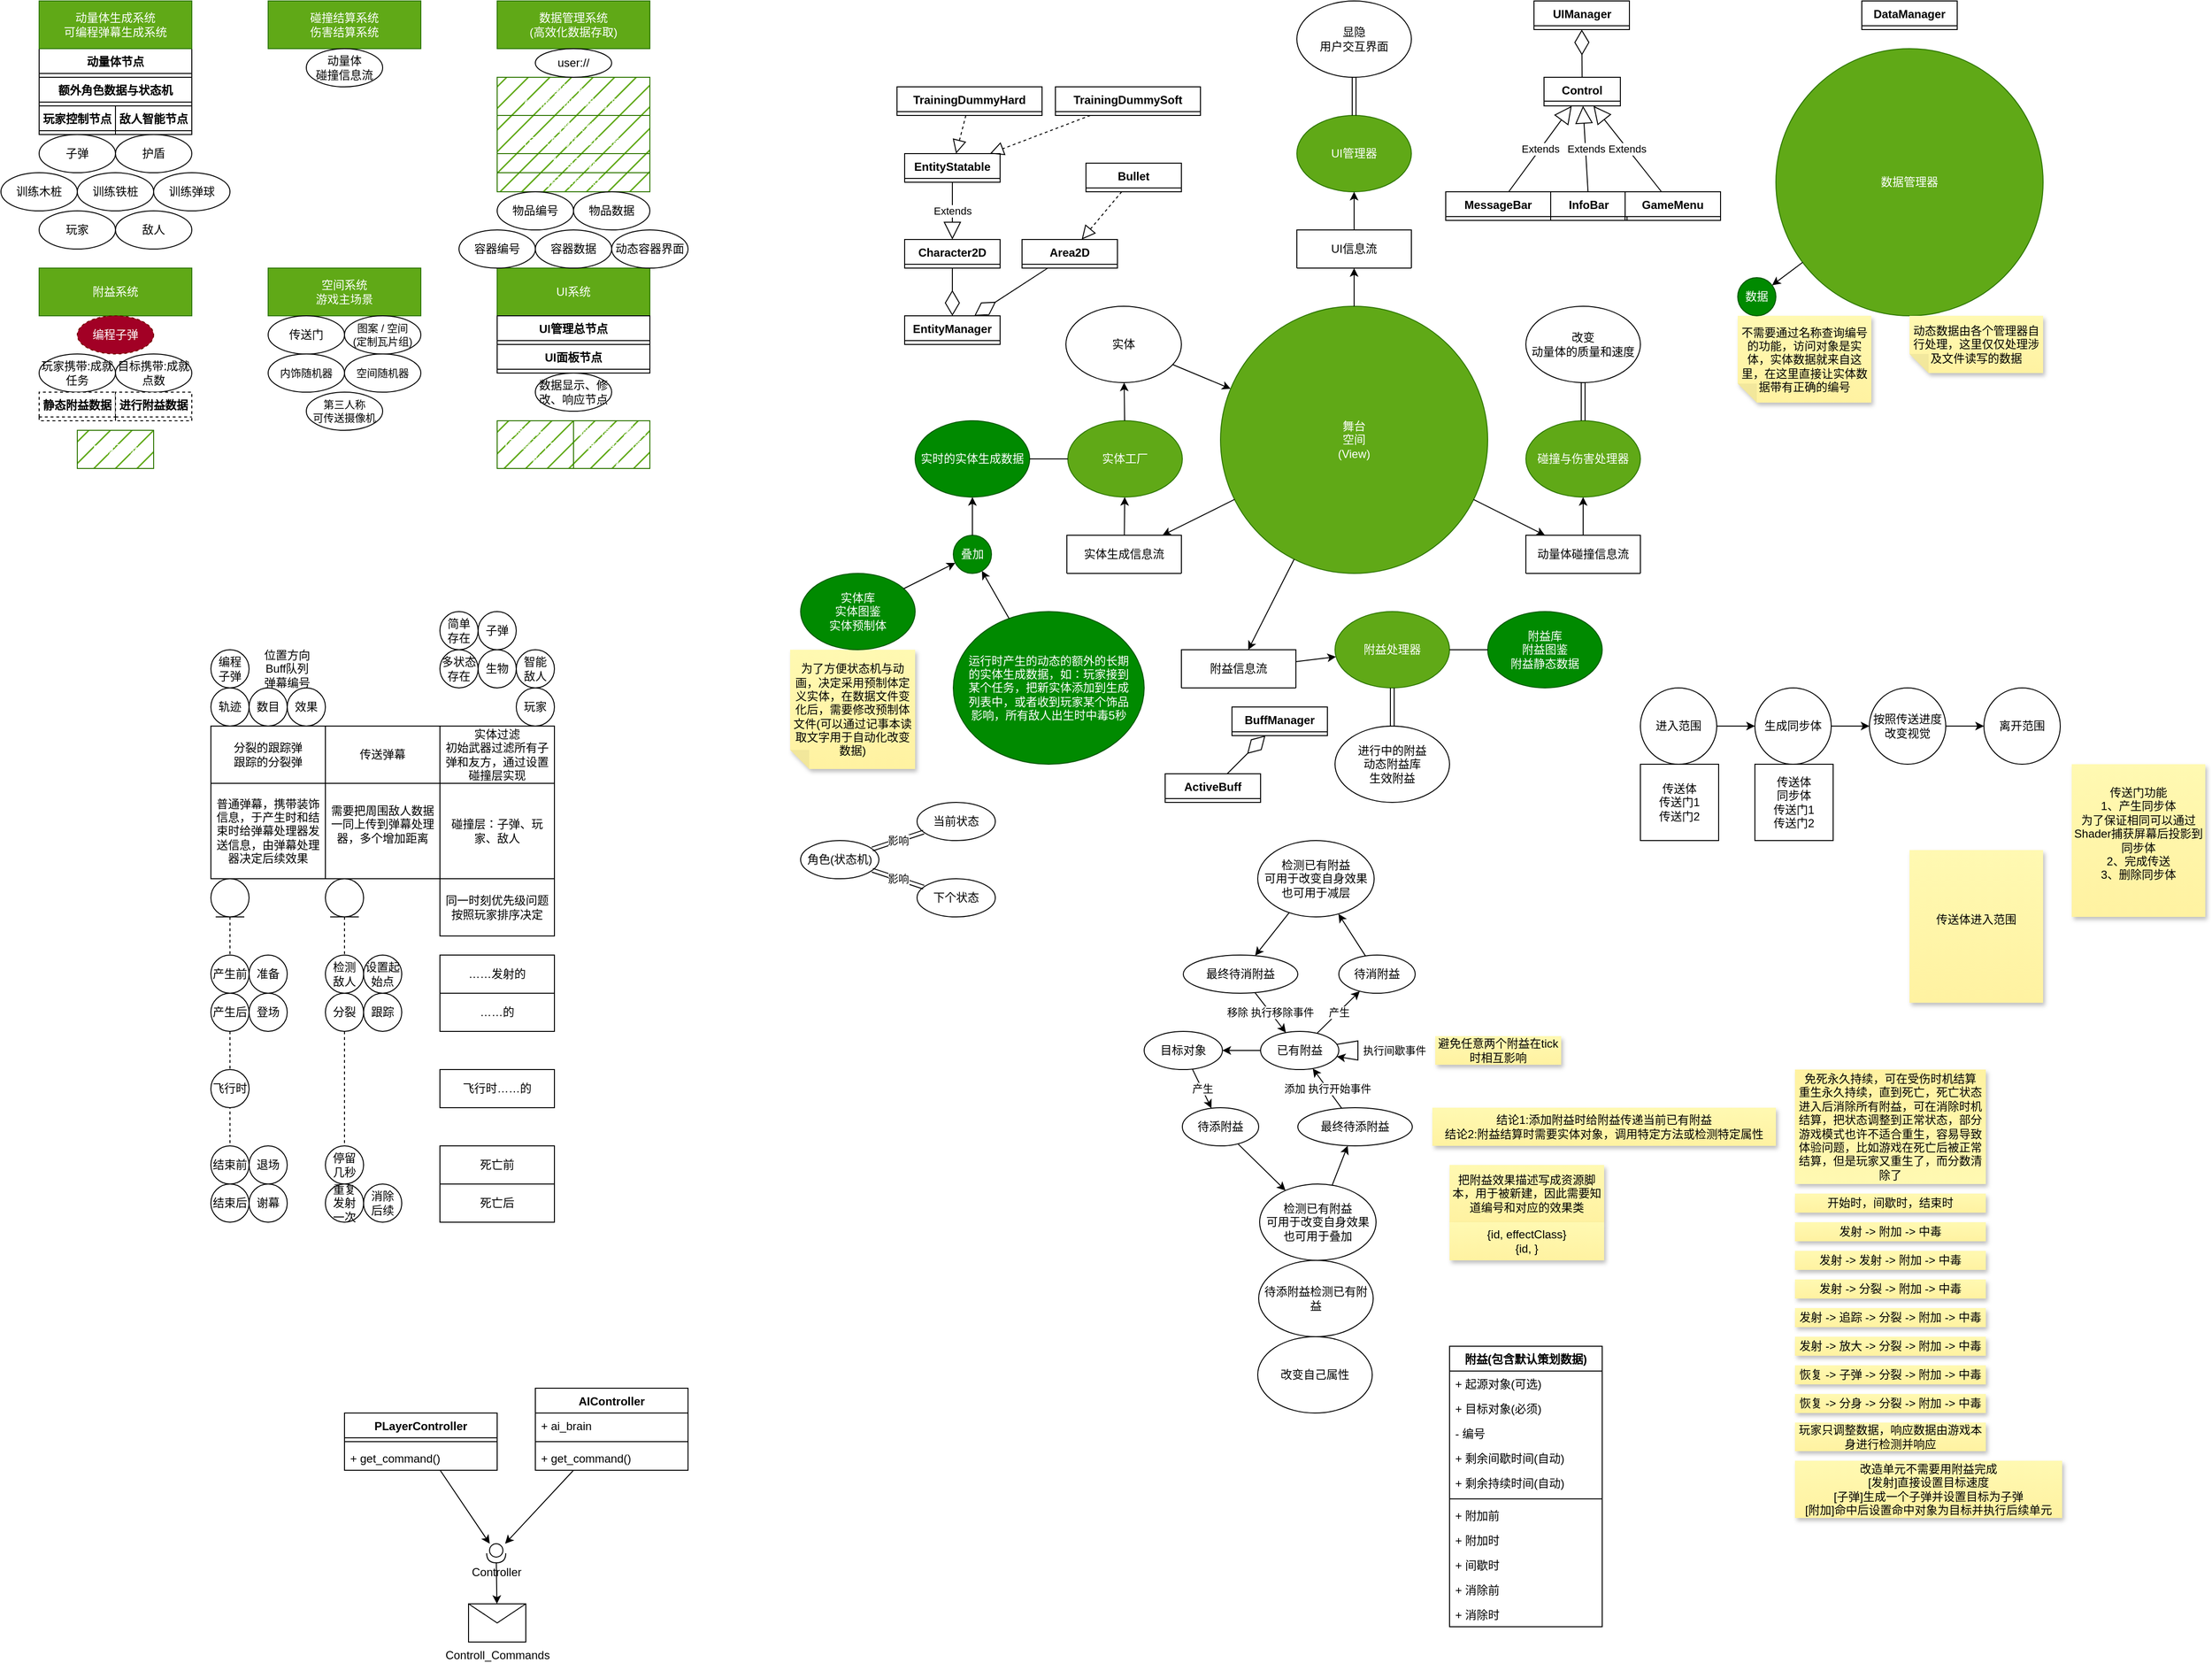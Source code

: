 <mxfile version="26.0.3">
  <diagram id="C5RBs43oDa-KdzZeNtuy" name="Page-1">
    <mxGraphModel dx="792" dy="483" grid="1" gridSize="10" guides="1" tooltips="1" connect="1" arrows="1" fold="1" page="1" pageScale="1" pageWidth="827" pageHeight="1169" background="none" math="0" shadow="0">
      <root>
        <mxCell id="WIyWlLk6GJQsqaUBKTNV-0" />
        <mxCell id="WIyWlLk6GJQsqaUBKTNV-1" parent="WIyWlLk6GJQsqaUBKTNV-0" />
        <mxCell id="a7qcew_IitR-HwI_Lqxl-24" value="动量体节点" style="swimlane;fontStyle=1;align=center;verticalAlign=top;childLayout=stackLayout;horizontal=1;startSize=26;horizontalStack=0;resizeParent=1;resizeParentMax=0;resizeLast=0;collapsible=1;marginBottom=0;whiteSpace=wrap;html=1;" parent="WIyWlLk6GJQsqaUBKTNV-1" vertex="1" collapsed="1">
          <mxGeometry x="40" y="50" width="160" height="30" as="geometry">
            <mxRectangle x="280" y="200" width="160" height="112" as="alternateBounds" />
          </mxGeometry>
        </mxCell>
        <mxCell id="a7qcew_IitR-HwI_Lqxl-25" value="+ 质量" style="text;strokeColor=none;fillColor=none;align=left;verticalAlign=top;spacingLeft=4;spacingRight=4;overflow=hidden;rotatable=0;points=[[0,0.5],[1,0.5]];portConstraint=eastwest;whiteSpace=wrap;html=1;" parent="a7qcew_IitR-HwI_Lqxl-24" vertex="1">
          <mxGeometry y="26" width="160" height="26" as="geometry" />
        </mxCell>
        <mxCell id="a7qcew_IitR-HwI_Lqxl-29" value="+ 速度" style="text;strokeColor=none;fillColor=none;align=left;verticalAlign=top;spacingLeft=4;spacingRight=4;overflow=hidden;rotatable=0;points=[[0,0.5],[1,0.5]];portConstraint=eastwest;whiteSpace=wrap;html=1;" parent="a7qcew_IitR-HwI_Lqxl-24" vertex="1">
          <mxGeometry y="52" width="160" height="26" as="geometry" />
        </mxCell>
        <mxCell id="a7qcew_IitR-HwI_Lqxl-26" value="" style="line;strokeWidth=1;fillColor=none;align=left;verticalAlign=middle;spacingTop=-1;spacingLeft=3;spacingRight=3;rotatable=0;labelPosition=right;points=[];portConstraint=eastwest;strokeColor=inherit;" parent="a7qcew_IitR-HwI_Lqxl-24" vertex="1">
          <mxGeometry y="78" width="160" height="8" as="geometry" />
        </mxCell>
        <mxCell id="a7qcew_IitR-HwI_Lqxl-27" value="+ method(type): type" style="text;strokeColor=none;fillColor=none;align=left;verticalAlign=top;spacingLeft=4;spacingRight=4;overflow=hidden;rotatable=0;points=[[0,0.5],[1,0.5]];portConstraint=eastwest;whiteSpace=wrap;html=1;" parent="a7qcew_IitR-HwI_Lqxl-24" vertex="1">
          <mxGeometry y="86" width="160" height="26" as="geometry" />
        </mxCell>
        <mxCell id="a7qcew_IitR-HwI_Lqxl-40" value="玩家控制节点" style="swimlane;fontStyle=1;align=center;verticalAlign=top;childLayout=stackLayout;horizontal=1;startSize=26;horizontalStack=0;resizeParent=1;resizeParentMax=0;resizeLast=0;collapsible=1;marginBottom=0;whiteSpace=wrap;html=1;" parent="WIyWlLk6GJQsqaUBKTNV-1" vertex="1" collapsed="1">
          <mxGeometry x="40" y="110" width="80" height="30" as="geometry">
            <mxRectangle x="480" y="160" width="160" height="86" as="alternateBounds" />
          </mxGeometry>
        </mxCell>
        <mxCell id="a7qcew_IitR-HwI_Lqxl-41" value="+ field: type" style="text;strokeColor=none;fillColor=none;align=left;verticalAlign=top;spacingLeft=4;spacingRight=4;overflow=hidden;rotatable=0;points=[[0,0.5],[1,0.5]];portConstraint=eastwest;whiteSpace=wrap;html=1;" parent="a7qcew_IitR-HwI_Lqxl-40" vertex="1">
          <mxGeometry y="26" width="160" height="26" as="geometry" />
        </mxCell>
        <mxCell id="a7qcew_IitR-HwI_Lqxl-42" value="" style="line;strokeWidth=1;fillColor=none;align=left;verticalAlign=middle;spacingTop=-1;spacingLeft=3;spacingRight=3;rotatable=0;labelPosition=right;points=[];portConstraint=eastwest;strokeColor=inherit;" parent="a7qcew_IitR-HwI_Lqxl-40" vertex="1">
          <mxGeometry y="52" width="160" height="8" as="geometry" />
        </mxCell>
        <mxCell id="a7qcew_IitR-HwI_Lqxl-43" value="+ method(type): type" style="text;strokeColor=none;fillColor=none;align=left;verticalAlign=top;spacingLeft=4;spacingRight=4;overflow=hidden;rotatable=0;points=[[0,0.5],[1,0.5]];portConstraint=eastwest;whiteSpace=wrap;html=1;" parent="a7qcew_IitR-HwI_Lqxl-40" vertex="1">
          <mxGeometry y="60" width="160" height="26" as="geometry" />
        </mxCell>
        <mxCell id="a7qcew_IitR-HwI_Lqxl-76" value="附益系统" style="html=1;whiteSpace=wrap;fillColor=#60a917;fontColor=#ffffff;strokeColor=#2D7600;" parent="WIyWlLk6GJQsqaUBKTNV-1" vertex="1">
          <mxGeometry x="40" y="280" width="160" height="50" as="geometry" />
        </mxCell>
        <mxCell id="a7qcew_IitR-HwI_Lqxl-77" value="存档系统" style="html=1;whiteSpace=wrap;fillColor=#60a917;fontColor=#ffffff;strokeColor=#2D7600;fillStyle=hatch;" parent="WIyWlLk6GJQsqaUBKTNV-1" vertex="1">
          <mxGeometry x="520" y="160" width="160" height="20" as="geometry" />
        </mxCell>
        <mxCell id="a7qcew_IitR-HwI_Lqxl-78" value="UI系统" style="html=1;whiteSpace=wrap;fillColor=#60a917;fontColor=#ffffff;strokeColor=#2D7600;" parent="WIyWlLk6GJQsqaUBKTNV-1" vertex="1">
          <mxGeometry x="520" y="280" width="160" height="50" as="geometry" />
        </mxCell>
        <mxCell id="a7qcew_IitR-HwI_Lqxl-79" value="&lt;div&gt;碰撞结算系统&lt;/div&gt;伤害结算系统" style="html=1;whiteSpace=wrap;fillColor=#60a917;fontColor=#ffffff;strokeColor=#2D7600;" parent="WIyWlLk6GJQsqaUBKTNV-1" vertex="1">
          <mxGeometry x="280" width="160" height="50" as="geometry" />
        </mxCell>
        <mxCell id="a7qcew_IitR-HwI_Lqxl-89" value="动量体生成系统&lt;div&gt;&lt;/div&gt;&lt;div&gt;可编程弹幕生成系统&lt;/div&gt;" style="html=1;whiteSpace=wrap;fillColor=#60a917;fontColor=#ffffff;strokeColor=#2D7600;" parent="WIyWlLk6GJQsqaUBKTNV-1" vertex="1">
          <mxGeometry x="40" width="160" height="50" as="geometry" />
        </mxCell>
        <mxCell id="a7qcew_IitR-HwI_Lqxl-90" value="物品存储系统" style="html=1;whiteSpace=wrap;fillColor=#60a917;fontColor=#ffffff;strokeColor=#2D7600;fillStyle=hatch;" parent="WIyWlLk6GJQsqaUBKTNV-1" vertex="1">
          <mxGeometry x="520" y="180" width="160" height="20" as="geometry" />
        </mxCell>
        <mxCell id="a7qcew_IitR-HwI_Lqxl-95" value="空间系统&lt;br&gt;游戏主场景" style="html=1;whiteSpace=wrap;fillColor=#60a917;fontColor=#ffffff;strokeColor=#2D7600;" parent="WIyWlLk6GJQsqaUBKTNV-1" vertex="1">
          <mxGeometry x="280" y="280" width="160" height="50" as="geometry" />
        </mxCell>
        <mxCell id="a7qcew_IitR-HwI_Lqxl-100" value="UI管理总节点" style="swimlane;fontStyle=1;align=center;verticalAlign=top;childLayout=stackLayout;horizontal=1;startSize=26;horizontalStack=0;resizeParent=1;resizeParentMax=0;resizeLast=0;collapsible=1;marginBottom=0;whiteSpace=wrap;html=1;" parent="WIyWlLk6GJQsqaUBKTNV-1" vertex="1" collapsed="1">
          <mxGeometry x="520" y="330" width="160" height="30" as="geometry">
            <mxRectangle width="160" height="86" as="alternateBounds" />
          </mxGeometry>
        </mxCell>
        <mxCell id="a7qcew_IitR-HwI_Lqxl-101" value="+ field: type" style="text;strokeColor=none;fillColor=none;align=left;verticalAlign=top;spacingLeft=4;spacingRight=4;overflow=hidden;rotatable=0;points=[[0,0.5],[1,0.5]];portConstraint=eastwest;whiteSpace=wrap;html=1;" parent="a7qcew_IitR-HwI_Lqxl-100" vertex="1">
          <mxGeometry y="26" width="160" height="26" as="geometry" />
        </mxCell>
        <mxCell id="a7qcew_IitR-HwI_Lqxl-102" value="" style="line;strokeWidth=1;fillColor=none;align=left;verticalAlign=middle;spacingTop=-1;spacingLeft=3;spacingRight=3;rotatable=0;labelPosition=right;points=[];portConstraint=eastwest;strokeColor=inherit;" parent="a7qcew_IitR-HwI_Lqxl-100" vertex="1">
          <mxGeometry y="52" width="160" height="8" as="geometry" />
        </mxCell>
        <mxCell id="a7qcew_IitR-HwI_Lqxl-103" value="+ method(type): type" style="text;strokeColor=none;fillColor=none;align=left;verticalAlign=top;spacingLeft=4;spacingRight=4;overflow=hidden;rotatable=0;points=[[0,0.5],[1,0.5]];portConstraint=eastwest;whiteSpace=wrap;html=1;" parent="a7qcew_IitR-HwI_Lqxl-100" vertex="1">
          <mxGeometry y="60" width="160" height="26" as="geometry" />
        </mxCell>
        <mxCell id="a7m43H34HWJlm8AyFa8--0" value="调试信息系统&lt;br&gt;(展示运行信息)&lt;div&gt;&lt;/div&gt;" style="html=1;whiteSpace=wrap;fillColor=#60a917;fontColor=#ffffff;strokeColor=#2D7600;fillStyle=hatch;" parent="WIyWlLk6GJQsqaUBKTNV-1" vertex="1">
          <mxGeometry x="600" y="440" width="80" height="50" as="geometry" />
        </mxCell>
        <mxCell id="a7m43H34HWJlm8AyFa8--3" value="图鉴系统&lt;br&gt;(可以辅助模拟系统)&lt;div&gt;&lt;/div&gt;" style="html=1;whiteSpace=wrap;fillColor=#60a917;fontColor=#ffffff;strokeColor=#2D7600;fillStyle=hatch;" parent="WIyWlLk6GJQsqaUBKTNV-1" vertex="1">
          <mxGeometry x="520" y="120" width="160" height="40" as="geometry" />
        </mxCell>
        <mxCell id="a7m43H34HWJlm8AyFa8--4" value="&lt;div&gt;&lt;span style=&quot;background-color: initial;&quot;&gt;模拟系统&lt;/span&gt;&lt;br&gt;&lt;/div&gt;&lt;div&gt;(方便模拟多种情况)&lt;br&gt;&lt;/div&gt;&lt;div&gt;&lt;/div&gt;" style="html=1;whiteSpace=wrap;fillColor=#60a917;fontColor=#ffffff;strokeColor=#2D7600;fillStyle=hatch;" parent="WIyWlLk6GJQsqaUBKTNV-1" vertex="1">
          <mxGeometry x="520" y="80" width="160" height="40" as="geometry" />
        </mxCell>
        <mxCell id="a7m43H34HWJlm8AyFa8--5" value="成就系统&lt;div&gt;&lt;/div&gt;" style="html=1;whiteSpace=wrap;fillColor=#60a917;fontColor=#ffffff;strokeColor=#2D7600;fillStyle=hatch;" parent="WIyWlLk6GJQsqaUBKTNV-1" vertex="1">
          <mxGeometry x="80" y="450" width="80" height="40" as="geometry" />
        </mxCell>
        <mxCell id="a7m43H34HWJlm8AyFa8--6" value="设置系统&lt;br&gt;(配置运行策略)&lt;div&gt;&lt;/div&gt;" style="html=1;whiteSpace=wrap;fillColor=#60a917;fontColor=#ffffff;strokeColor=#2D7600;fillStyle=hatch;" parent="WIyWlLk6GJQsqaUBKTNV-1" vertex="1">
          <mxGeometry x="520" y="440" width="80" height="50" as="geometry" />
        </mxCell>
        <mxCell id="a7m43H34HWJlm8AyFa8--12" value="子弹" style="ellipse;whiteSpace=wrap;html=1;aspect=fixed;" parent="WIyWlLk6GJQsqaUBKTNV-1" vertex="1">
          <mxGeometry x="500" y="640" width="40" height="40" as="geometry" />
        </mxCell>
        <mxCell id="a7m43H34HWJlm8AyFa8--13" value="玩家" style="ellipse;whiteSpace=wrap;html=1;aspect=fixed;" parent="WIyWlLk6GJQsqaUBKTNV-1" vertex="1">
          <mxGeometry x="540" y="720" width="40" height="40" as="geometry" />
        </mxCell>
        <mxCell id="a7m43H34HWJlm8AyFa8--14" value="生物" style="ellipse;whiteSpace=wrap;html=1;aspect=fixed;" parent="WIyWlLk6GJQsqaUBKTNV-1" vertex="1">
          <mxGeometry x="500" y="680" width="40" height="40" as="geometry" />
        </mxCell>
        <mxCell id="a7m43H34HWJlm8AyFa8--15" value="&lt;div&gt;智能&lt;/div&gt;敌人" style="ellipse;whiteSpace=wrap;html=1;aspect=fixed;" parent="WIyWlLk6GJQsqaUBKTNV-1" vertex="1">
          <mxGeometry x="540" y="680" width="40" height="40" as="geometry" />
        </mxCell>
        <mxCell id="a7m43H34HWJlm8AyFa8--16" value="&lt;div&gt;编程&lt;/div&gt;子弹" style="ellipse;whiteSpace=wrap;html=1;aspect=fixed;" parent="WIyWlLk6GJQsqaUBKTNV-1" vertex="1">
          <mxGeometry x="220" y="680" width="40" height="40" as="geometry" />
        </mxCell>
        <mxCell id="a7m43H34HWJlm8AyFa8--17" value="简单&lt;div&gt;存在&lt;/div&gt;" style="ellipse;whiteSpace=wrap;html=1;aspect=fixed;" parent="WIyWlLk6GJQsqaUBKTNV-1" vertex="1">
          <mxGeometry x="460" y="640" width="40" height="40" as="geometry" />
        </mxCell>
        <mxCell id="a7m43H34HWJlm8AyFa8--18" value="多状态&lt;div&gt;存在&lt;/div&gt;" style="ellipse;whiteSpace=wrap;html=1;aspect=fixed;" parent="WIyWlLk6GJQsqaUBKTNV-1" vertex="1">
          <mxGeometry x="460" y="680" width="40" height="40" as="geometry" />
        </mxCell>
        <mxCell id="a7m43H34HWJlm8AyFa8--19" value="轨迹&lt;div&gt;&lt;/div&gt;" style="ellipse;whiteSpace=wrap;html=1;aspect=fixed;" parent="WIyWlLk6GJQsqaUBKTNV-1" vertex="1">
          <mxGeometry x="220" y="720" width="40" height="40" as="geometry" />
        </mxCell>
        <mxCell id="a7m43H34HWJlm8AyFa8--20" value="数目&lt;div&gt;&lt;/div&gt;" style="ellipse;whiteSpace=wrap;html=1;aspect=fixed;" parent="WIyWlLk6GJQsqaUBKTNV-1" vertex="1">
          <mxGeometry x="260" y="720" width="40" height="40" as="geometry" />
        </mxCell>
        <mxCell id="a7m43H34HWJlm8AyFa8--21" value="效果&lt;div&gt;&lt;/div&gt;" style="ellipse;whiteSpace=wrap;html=1;aspect=fixed;" parent="WIyWlLk6GJQsqaUBKTNV-1" vertex="1">
          <mxGeometry x="300" y="720" width="40" height="40" as="geometry" />
        </mxCell>
        <mxCell id="a7m43H34HWJlm8AyFa8--24" value="分裂的跟踪弹&lt;br&gt;跟踪的分裂弹" style="rounded=0;whiteSpace=wrap;html=1;" parent="WIyWlLk6GJQsqaUBKTNV-1" vertex="1">
          <mxGeometry x="220" y="760" width="120" height="60" as="geometry" />
        </mxCell>
        <mxCell id="a7m43H34HWJlm8AyFa8--25" value="普通弹幕，携带装饰信息，于产生时和结束时给弹幕处理器发送信息，由弹幕处理器决定后续效果" style="rounded=0;whiteSpace=wrap;html=1;" parent="WIyWlLk6GJQsqaUBKTNV-1" vertex="1">
          <mxGeometry x="220" y="820" width="120" height="100" as="geometry" />
        </mxCell>
        <mxCell id="a7m43H34HWJlm8AyFa8--26" value="传送弹幕" style="rounded=0;whiteSpace=wrap;html=1;" parent="WIyWlLk6GJQsqaUBKTNV-1" vertex="1">
          <mxGeometry x="340" y="760" width="120" height="60" as="geometry" />
        </mxCell>
        <mxCell id="a7m43H34HWJlm8AyFa8--28" value="实体过滤&lt;br&gt;初始武器过滤所有子弹和友方，通过设置碰撞层实现" style="rounded=0;whiteSpace=wrap;html=1;" parent="WIyWlLk6GJQsqaUBKTNV-1" vertex="1">
          <mxGeometry x="460" y="760" width="120" height="60" as="geometry" />
        </mxCell>
        <mxCell id="a7m43H34HWJlm8AyFa8--29" value="碰撞层：子弹、玩家、敌人" style="rounded=0;whiteSpace=wrap;html=1;" parent="WIyWlLk6GJQsqaUBKTNV-1" vertex="1">
          <mxGeometry x="460" y="820" width="120" height="100" as="geometry" />
        </mxCell>
        <mxCell id="a7m43H34HWJlm8AyFa8--30" value="需要把周围敌人数据一同上传到弹幕处理器，多个增加距离&lt;div&gt;&lt;br/&gt;&lt;/div&gt;" style="rounded=0;whiteSpace=wrap;html=1;" parent="WIyWlLk6GJQsqaUBKTNV-1" vertex="1">
          <mxGeometry x="340" y="820" width="120" height="100" as="geometry" />
        </mxCell>
        <mxCell id="a7m43H34HWJlm8AyFa8--31" value="" style="shape=umlLifeline;perimeter=lifelinePerimeter;whiteSpace=wrap;html=1;container=1;dropTarget=0;collapsible=0;recursiveResize=0;outlineConnect=0;portConstraint=eastwest;newEdgeStyle={&quot;curved&quot;:0,&quot;rounded&quot;:0};participant=umlEntity;" parent="WIyWlLk6GJQsqaUBKTNV-1" vertex="1">
          <mxGeometry x="220" y="920" width="40" height="300" as="geometry" />
        </mxCell>
        <mxCell id="a7m43H34HWJlm8AyFa8--32" value="产生前&lt;div&gt;&lt;/div&gt;" style="ellipse;whiteSpace=wrap;html=1;aspect=fixed;" parent="WIyWlLk6GJQsqaUBKTNV-1" vertex="1">
          <mxGeometry x="220" y="1000" width="40" height="40" as="geometry" />
        </mxCell>
        <mxCell id="a7m43H34HWJlm8AyFa8--33" value="产生后&lt;div&gt;&lt;/div&gt;" style="ellipse;whiteSpace=wrap;html=1;aspect=fixed;" parent="WIyWlLk6GJQsqaUBKTNV-1" vertex="1">
          <mxGeometry x="220" y="1040" width="40" height="40" as="geometry" />
        </mxCell>
        <mxCell id="a7m43H34HWJlm8AyFa8--34" value="结束前&lt;div&gt;&lt;/div&gt;" style="ellipse;whiteSpace=wrap;html=1;aspect=fixed;" parent="WIyWlLk6GJQsqaUBKTNV-1" vertex="1">
          <mxGeometry x="220" y="1200" width="40" height="40" as="geometry" />
        </mxCell>
        <mxCell id="a7m43H34HWJlm8AyFa8--35" value="结束后&lt;div&gt;&lt;/div&gt;" style="ellipse;whiteSpace=wrap;html=1;aspect=fixed;" parent="WIyWlLk6GJQsqaUBKTNV-1" vertex="1">
          <mxGeometry x="220" y="1240" width="40" height="40" as="geometry" />
        </mxCell>
        <mxCell id="a7m43H34HWJlm8AyFa8--36" value="" style="shape=umlLifeline;perimeter=lifelinePerimeter;whiteSpace=wrap;html=1;container=1;dropTarget=0;collapsible=0;recursiveResize=0;outlineConnect=0;portConstraint=eastwest;newEdgeStyle={&quot;curved&quot;:0,&quot;rounded&quot;:0};participant=umlEntity;" parent="WIyWlLk6GJQsqaUBKTNV-1" vertex="1">
          <mxGeometry x="340" y="920" width="40" height="300" as="geometry" />
        </mxCell>
        <mxCell id="a7m43H34HWJlm8AyFa8--37" value="检测&lt;br&gt;敌人&lt;div&gt;&lt;/div&gt;" style="ellipse;whiteSpace=wrap;html=1;aspect=fixed;" parent="WIyWlLk6GJQsqaUBKTNV-1" vertex="1">
          <mxGeometry x="340" y="1000" width="40" height="40" as="geometry" />
        </mxCell>
        <mxCell id="a7m43H34HWJlm8AyFa8--38" value="设置起始点&lt;div&gt;&lt;/div&gt;" style="ellipse;whiteSpace=wrap;html=1;aspect=fixed;" parent="WIyWlLk6GJQsqaUBKTNV-1" vertex="1">
          <mxGeometry x="380" y="1000" width="40" height="40" as="geometry" />
        </mxCell>
        <mxCell id="a7m43H34HWJlm8AyFa8--39" value="分裂&lt;div&gt;&lt;/div&gt;" style="ellipse;whiteSpace=wrap;html=1;aspect=fixed;" parent="WIyWlLk6GJQsqaUBKTNV-1" vertex="1">
          <mxGeometry x="340" y="1040" width="40" height="40" as="geometry" />
        </mxCell>
        <mxCell id="a7m43H34HWJlm8AyFa8--40" value="跟踪&lt;div&gt;&lt;/div&gt;" style="ellipse;whiteSpace=wrap;html=1;aspect=fixed;" parent="WIyWlLk6GJQsqaUBKTNV-1" vertex="1">
          <mxGeometry x="380" y="1040" width="40" height="40" as="geometry" />
        </mxCell>
        <mxCell id="a7m43H34HWJlm8AyFa8--41" value="同一时刻优先级问题&lt;br&gt;按照玩家排序决定" style="rounded=0;whiteSpace=wrap;html=1;" parent="WIyWlLk6GJQsqaUBKTNV-1" vertex="1">
          <mxGeometry x="460" y="920" width="120" height="60" as="geometry" />
        </mxCell>
        <mxCell id="a7m43H34HWJlm8AyFa8--42" value="消除&lt;br&gt;后续&lt;div&gt;&lt;/div&gt;" style="ellipse;whiteSpace=wrap;html=1;aspect=fixed;" parent="WIyWlLk6GJQsqaUBKTNV-1" vertex="1">
          <mxGeometry x="380" y="1240" width="40" height="40" as="geometry" />
        </mxCell>
        <mxCell id="a7m43H34HWJlm8AyFa8--43" value="重复&lt;br&gt;发射&lt;br&gt;一次&lt;div&gt;&lt;/div&gt;" style="ellipse;whiteSpace=wrap;html=1;aspect=fixed;" parent="WIyWlLk6GJQsqaUBKTNV-1" vertex="1">
          <mxGeometry x="340" y="1240" width="40" height="40" as="geometry" />
        </mxCell>
        <mxCell id="a7m43H34HWJlm8AyFa8--44" value="飞行时&lt;div&gt;&lt;/div&gt;" style="ellipse;whiteSpace=wrap;html=1;aspect=fixed;" parent="WIyWlLk6GJQsqaUBKTNV-1" vertex="1">
          <mxGeometry x="220" y="1120" width="40" height="40" as="geometry" />
        </mxCell>
        <mxCell id="a7m43H34HWJlm8AyFa8--45" value="准备&lt;div&gt;&lt;/div&gt;" style="ellipse;whiteSpace=wrap;html=1;aspect=fixed;" parent="WIyWlLk6GJQsqaUBKTNV-1" vertex="1">
          <mxGeometry x="260" y="1000" width="40" height="40" as="geometry" />
        </mxCell>
        <mxCell id="a7m43H34HWJlm8AyFa8--46" value="登场&lt;div&gt;&lt;/div&gt;" style="ellipse;whiteSpace=wrap;html=1;aspect=fixed;" parent="WIyWlLk6GJQsqaUBKTNV-1" vertex="1">
          <mxGeometry x="260" y="1040" width="40" height="40" as="geometry" />
        </mxCell>
        <mxCell id="a7m43H34HWJlm8AyFa8--48" value="退场&lt;div&gt;&lt;/div&gt;" style="ellipse;whiteSpace=wrap;html=1;aspect=fixed;" parent="WIyWlLk6GJQsqaUBKTNV-1" vertex="1">
          <mxGeometry x="260" y="1200" width="40" height="40" as="geometry" />
        </mxCell>
        <mxCell id="a7m43H34HWJlm8AyFa8--49" value="谢幕&lt;div&gt;&lt;/div&gt;" style="ellipse;whiteSpace=wrap;html=1;aspect=fixed;" parent="WIyWlLk6GJQsqaUBKTNV-1" vertex="1">
          <mxGeometry x="260" y="1240" width="40" height="40" as="geometry" />
        </mxCell>
        <mxCell id="a7m43H34HWJlm8AyFa8--50" value="停留&lt;br&gt;几秒&lt;div&gt;&lt;/div&gt;" style="ellipse;whiteSpace=wrap;html=1;aspect=fixed;" parent="WIyWlLk6GJQsqaUBKTNV-1" vertex="1">
          <mxGeometry x="340" y="1200" width="40" height="40" as="geometry" />
        </mxCell>
        <mxCell id="a7m43H34HWJlm8AyFa8--51" value="……发射的" style="rounded=0;whiteSpace=wrap;html=1;" parent="WIyWlLk6GJQsqaUBKTNV-1" vertex="1">
          <mxGeometry x="460" y="1000" width="120" height="40" as="geometry" />
        </mxCell>
        <mxCell id="a7m43H34HWJlm8AyFa8--52" value="……的" style="rounded=0;whiteSpace=wrap;html=1;" parent="WIyWlLk6GJQsqaUBKTNV-1" vertex="1">
          <mxGeometry x="460" y="1040" width="120" height="40" as="geometry" />
        </mxCell>
        <mxCell id="a7m43H34HWJlm8AyFa8--53" value="飞行时……的" style="rounded=0;whiteSpace=wrap;html=1;" parent="WIyWlLk6GJQsqaUBKTNV-1" vertex="1">
          <mxGeometry x="460" y="1120" width="120" height="40" as="geometry" />
        </mxCell>
        <mxCell id="a7m43H34HWJlm8AyFa8--55" value="位置方向&lt;br&gt;Buff队列&lt;br&gt;弹幕编号" style="text;strokeColor=none;align=center;fillColor=none;html=1;verticalAlign=middle;whiteSpace=wrap;rounded=0;" parent="WIyWlLk6GJQsqaUBKTNV-1" vertex="1">
          <mxGeometry x="260" y="680" width="80" height="40" as="geometry" />
        </mxCell>
        <mxCell id="a7m43H34HWJlm8AyFa8--56" value="死亡前" style="rounded=0;whiteSpace=wrap;html=1;" parent="WIyWlLk6GJQsqaUBKTNV-1" vertex="1">
          <mxGeometry x="460" y="1200" width="120" height="40" as="geometry" />
        </mxCell>
        <mxCell id="a7m43H34HWJlm8AyFa8--57" value="死亡后" style="rounded=0;whiteSpace=wrap;html=1;" parent="WIyWlLk6GJQsqaUBKTNV-1" vertex="1">
          <mxGeometry x="460" y="1240" width="120" height="40" as="geometry" />
        </mxCell>
        <mxCell id="a7m43H34HWJlm8AyFa8--64" value="实体工厂" style="ellipse;whiteSpace=wrap;html=1;fillColor=#60a917;fontColor=#ffffff;strokeColor=#2D7600;" parent="WIyWlLk6GJQsqaUBKTNV-1" vertex="1">
          <mxGeometry x="1118" y="440" width="120" height="80" as="geometry" />
        </mxCell>
        <mxCell id="a7m43H34HWJlm8AyFa8--94" value="" style="rounded=0;orthogonalLoop=1;jettySize=auto;html=1;" parent="WIyWlLk6GJQsqaUBKTNV-1" source="a7m43H34HWJlm8AyFa8--72" target="a7m43H34HWJlm8AyFa8--93" edge="1">
          <mxGeometry relative="1" as="geometry" />
        </mxCell>
        <mxCell id="a7m43H34HWJlm8AyFa8--72" value="实体" style="ellipse;whiteSpace=wrap;html=1;" parent="WIyWlLk6GJQsqaUBKTNV-1" vertex="1">
          <mxGeometry x="1116" y="320" width="121" height="80" as="geometry" />
        </mxCell>
        <mxCell id="a7m43H34HWJlm8AyFa8--73" value="" style="edgeStyle=none;orthogonalLoop=1;jettySize=auto;html=1;rounded=0;" parent="WIyWlLk6GJQsqaUBKTNV-1" source="a7m43H34HWJlm8AyFa8--64" target="a7m43H34HWJlm8AyFa8--72" edge="1">
          <mxGeometry width="80" relative="1" as="geometry">
            <mxPoint x="1248" y="725" as="sourcePoint" />
            <mxPoint x="1328" y="725" as="targetPoint" />
            <Array as="points" />
          </mxGeometry>
        </mxCell>
        <mxCell id="a7m43H34HWJlm8AyFa8--77" value="附益处理器" style="ellipse;whiteSpace=wrap;html=1;fillColor=#60a917;fontColor=#ffffff;strokeColor=#2D7600;" parent="WIyWlLk6GJQsqaUBKTNV-1" vertex="1">
          <mxGeometry x="1398" y="640" width="120" height="80" as="geometry" />
        </mxCell>
        <mxCell id="a7m43H34HWJlm8AyFa8--83" value="附益库&lt;div&gt;附益图鉴&lt;br&gt;附益静态数据&lt;/div&gt;" style="ellipse;whiteSpace=wrap;html=1;fillColor=#008a00;strokeColor=#005700;fontColor=#ffffff;" parent="WIyWlLk6GJQsqaUBKTNV-1" vertex="1">
          <mxGeometry x="1558" y="640" width="120" height="80" as="geometry" />
        </mxCell>
        <mxCell id="a7m43H34HWJlm8AyFa8--84" value="进行中的附益&lt;br&gt;动态附益库&lt;br&gt;生效附益" style="ellipse;whiteSpace=wrap;html=1;" parent="WIyWlLk6GJQsqaUBKTNV-1" vertex="1">
          <mxGeometry x="1398" y="760" width="120" height="80" as="geometry" />
        </mxCell>
        <mxCell id="a7m43H34HWJlm8AyFa8--85" value="" style="edgeStyle=none;orthogonalLoop=1;jettySize=auto;html=1;rounded=0;endArrow=none;endFill=0;" parent="WIyWlLk6GJQsqaUBKTNV-1" source="a7m43H34HWJlm8AyFa8--83" target="a7m43H34HWJlm8AyFa8--77" edge="1">
          <mxGeometry width="80" relative="1" as="geometry">
            <mxPoint x="1478" y="639" as="sourcePoint" />
            <mxPoint x="1558" y="639" as="targetPoint" />
            <Array as="points" />
          </mxGeometry>
        </mxCell>
        <mxCell id="a7m43H34HWJlm8AyFa8--86" value="" style="edgeStyle=none;orthogonalLoop=1;jettySize=auto;html=1;rounded=0;shape=link;" parent="WIyWlLk6GJQsqaUBKTNV-1" source="a7m43H34HWJlm8AyFa8--84" target="a7m43H34HWJlm8AyFa8--77" edge="1">
          <mxGeometry width="80" relative="1" as="geometry">
            <mxPoint x="1498" y="629" as="sourcePoint" />
            <mxPoint x="1578" y="629" as="targetPoint" />
            <Array as="points" />
          </mxGeometry>
        </mxCell>
        <mxCell id="a7m43H34HWJlm8AyFa8--92" value="为了方便状态机与动画，决定采用预制体定义实体，在数据文件变化后，需要修改预制体文件(可以通过记事本读取文字用于自动化改变数据)" style="shape=note;whiteSpace=wrap;html=1;backgroundOutline=1;fontColor=#000000;darkOpacity=0.05;fillColor=#FFF9B2;strokeColor=none;fillStyle=solid;direction=west;gradientDirection=north;gradientColor=#FFF2A1;shadow=1;size=20;pointerEvents=1;" parent="WIyWlLk6GJQsqaUBKTNV-1" vertex="1">
          <mxGeometry x="827" y="680" width="131" height="125" as="geometry" />
        </mxCell>
        <mxCell id="a7m43H34HWJlm8AyFa8--93" value="舞台&lt;br&gt;空间&lt;br&gt;(View)" style="ellipse;whiteSpace=wrap;html=1;aspect=fixed;fillColor=#60a917;fontColor=#ffffff;strokeColor=#2D7600;" parent="WIyWlLk6GJQsqaUBKTNV-1" vertex="1">
          <mxGeometry x="1278" y="320" width="280" height="280" as="geometry" />
        </mxCell>
        <mxCell id="02aqP_BHTKvf1sIU8NKe-1" value="子弹" style="ellipse;whiteSpace=wrap;html=1;" parent="WIyWlLk6GJQsqaUBKTNV-1" vertex="1">
          <mxGeometry x="40" y="140" width="80" height="40" as="geometry" />
        </mxCell>
        <mxCell id="02aqP_BHTKvf1sIU8NKe-2" value="训练木桩" style="ellipse;whiteSpace=wrap;html=1;" parent="WIyWlLk6GJQsqaUBKTNV-1" vertex="1">
          <mxGeometry y="180" width="80" height="40" as="geometry" />
        </mxCell>
        <mxCell id="02aqP_BHTKvf1sIU8NKe-3" value="额外角色数据与状态机" style="swimlane;fontStyle=1;align=center;verticalAlign=top;childLayout=stackLayout;horizontal=1;startSize=26;horizontalStack=0;resizeParent=1;resizeParentMax=0;resizeLast=0;collapsible=1;marginBottom=0;whiteSpace=wrap;html=1;" parent="WIyWlLk6GJQsqaUBKTNV-1" vertex="1" collapsed="1">
          <mxGeometry x="40" y="80" width="160" height="30" as="geometry">
            <mxRectangle x="280" y="200" width="160" height="112" as="alternateBounds" />
          </mxGeometry>
        </mxCell>
        <mxCell id="02aqP_BHTKvf1sIU8NKe-4" value="+ 质量" style="text;strokeColor=none;fillColor=none;align=left;verticalAlign=top;spacingLeft=4;spacingRight=4;overflow=hidden;rotatable=0;points=[[0,0.5],[1,0.5]];portConstraint=eastwest;whiteSpace=wrap;html=1;" parent="02aqP_BHTKvf1sIU8NKe-3" vertex="1">
          <mxGeometry y="26" width="160" height="26" as="geometry" />
        </mxCell>
        <mxCell id="02aqP_BHTKvf1sIU8NKe-5" value="+ 速度" style="text;strokeColor=none;fillColor=none;align=left;verticalAlign=top;spacingLeft=4;spacingRight=4;overflow=hidden;rotatable=0;points=[[0,0.5],[1,0.5]];portConstraint=eastwest;whiteSpace=wrap;html=1;" parent="02aqP_BHTKvf1sIU8NKe-3" vertex="1">
          <mxGeometry y="52" width="160" height="26" as="geometry" />
        </mxCell>
        <mxCell id="02aqP_BHTKvf1sIU8NKe-6" value="" style="line;strokeWidth=1;fillColor=none;align=left;verticalAlign=middle;spacingTop=-1;spacingLeft=3;spacingRight=3;rotatable=0;labelPosition=right;points=[];portConstraint=eastwest;strokeColor=inherit;" parent="02aqP_BHTKvf1sIU8NKe-3" vertex="1">
          <mxGeometry y="78" width="160" height="8" as="geometry" />
        </mxCell>
        <mxCell id="02aqP_BHTKvf1sIU8NKe-7" value="+ method(type): type" style="text;strokeColor=none;fillColor=none;align=left;verticalAlign=top;spacingLeft=4;spacingRight=4;overflow=hidden;rotatable=0;points=[[0,0.5],[1,0.5]];portConstraint=eastwest;whiteSpace=wrap;html=1;" parent="02aqP_BHTKvf1sIU8NKe-3" vertex="1">
          <mxGeometry y="86" width="160" height="26" as="geometry" />
        </mxCell>
        <mxCell id="02aqP_BHTKvf1sIU8NKe-8" value="训练铁桩" style="ellipse;whiteSpace=wrap;html=1;" parent="WIyWlLk6GJQsqaUBKTNV-1" vertex="1">
          <mxGeometry x="80" y="180" width="80" height="40" as="geometry" />
        </mxCell>
        <mxCell id="02aqP_BHTKvf1sIU8NKe-9" value="训练弹球" style="ellipse;whiteSpace=wrap;html=1;" parent="WIyWlLk6GJQsqaUBKTNV-1" vertex="1">
          <mxGeometry x="160" y="180" width="80" height="40" as="geometry" />
        </mxCell>
        <mxCell id="02aqP_BHTKvf1sIU8NKe-10" value="护盾" style="ellipse;whiteSpace=wrap;html=1;" parent="WIyWlLk6GJQsqaUBKTNV-1" vertex="1">
          <mxGeometry x="120" y="140" width="80" height="40" as="geometry" />
        </mxCell>
        <mxCell id="02aqP_BHTKvf1sIU8NKe-11" value="敌人智能节点" style="swimlane;fontStyle=1;align=center;verticalAlign=top;childLayout=stackLayout;horizontal=1;startSize=26;horizontalStack=0;resizeParent=1;resizeParentMax=0;resizeLast=0;collapsible=1;marginBottom=0;whiteSpace=wrap;html=1;" parent="WIyWlLk6GJQsqaUBKTNV-1" vertex="1" collapsed="1">
          <mxGeometry x="120" y="110" width="80" height="30" as="geometry">
            <mxRectangle x="480" y="160" width="160" height="86" as="alternateBounds" />
          </mxGeometry>
        </mxCell>
        <mxCell id="02aqP_BHTKvf1sIU8NKe-12" value="+ field: type" style="text;strokeColor=none;fillColor=none;align=left;verticalAlign=top;spacingLeft=4;spacingRight=4;overflow=hidden;rotatable=0;points=[[0,0.5],[1,0.5]];portConstraint=eastwest;whiteSpace=wrap;html=1;" parent="02aqP_BHTKvf1sIU8NKe-11" vertex="1">
          <mxGeometry y="26" width="160" height="26" as="geometry" />
        </mxCell>
        <mxCell id="02aqP_BHTKvf1sIU8NKe-13" value="" style="line;strokeWidth=1;fillColor=none;align=left;verticalAlign=middle;spacingTop=-1;spacingLeft=3;spacingRight=3;rotatable=0;labelPosition=right;points=[];portConstraint=eastwest;strokeColor=inherit;" parent="02aqP_BHTKvf1sIU8NKe-11" vertex="1">
          <mxGeometry y="52" width="160" height="8" as="geometry" />
        </mxCell>
        <mxCell id="02aqP_BHTKvf1sIU8NKe-14" value="+ method(type): type" style="text;strokeColor=none;fillColor=none;align=left;verticalAlign=top;spacingLeft=4;spacingRight=4;overflow=hidden;rotatable=0;points=[[0,0.5],[1,0.5]];portConstraint=eastwest;whiteSpace=wrap;html=1;" parent="02aqP_BHTKvf1sIU8NKe-11" vertex="1">
          <mxGeometry y="60" width="160" height="26" as="geometry" />
        </mxCell>
        <mxCell id="02aqP_BHTKvf1sIU8NKe-15" value="玩家" style="ellipse;whiteSpace=wrap;html=1;" parent="WIyWlLk6GJQsqaUBKTNV-1" vertex="1">
          <mxGeometry x="40" y="220" width="80" height="40" as="geometry" />
        </mxCell>
        <mxCell id="02aqP_BHTKvf1sIU8NKe-16" value="敌人" style="ellipse;whiteSpace=wrap;html=1;" parent="WIyWlLk6GJQsqaUBKTNV-1" vertex="1">
          <mxGeometry x="120" y="220" width="80" height="40" as="geometry" />
        </mxCell>
        <mxCell id="02aqP_BHTKvf1sIU8NKe-17" value="编程子弹" style="ellipse;whiteSpace=wrap;html=1;dashed=1;fillColor=#a20025;fontColor=#ffffff;strokeColor=#6F0000;" parent="WIyWlLk6GJQsqaUBKTNV-1" vertex="1">
          <mxGeometry x="80" y="330" width="80" height="40" as="geometry" />
        </mxCell>
        <mxCell id="02aqP_BHTKvf1sIU8NKe-20" value="玩家携带:成就任务" style="ellipse;whiteSpace=wrap;html=1;" parent="WIyWlLk6GJQsqaUBKTNV-1" vertex="1">
          <mxGeometry x="40" y="370" width="80" height="40" as="geometry" />
        </mxCell>
        <mxCell id="02aqP_BHTKvf1sIU8NKe-21" value="目标携带:成就点数" style="ellipse;whiteSpace=wrap;html=1;" parent="WIyWlLk6GJQsqaUBKTNV-1" vertex="1">
          <mxGeometry x="120" y="370" width="80" height="40" as="geometry" />
        </mxCell>
        <mxCell id="02aqP_BHTKvf1sIU8NKe-22" value="容器编号" style="ellipse;whiteSpace=wrap;html=1;fillStyle=auto;" parent="WIyWlLk6GJQsqaUBKTNV-1" vertex="1">
          <mxGeometry x="480" y="240" width="80" height="40" as="geometry" />
        </mxCell>
        <mxCell id="02aqP_BHTKvf1sIU8NKe-23" value="物品编号" style="ellipse;whiteSpace=wrap;html=1;fillStyle=auto;" parent="WIyWlLk6GJQsqaUBKTNV-1" vertex="1">
          <mxGeometry x="520" y="200" width="80" height="40" as="geometry" />
        </mxCell>
        <mxCell id="02aqP_BHTKvf1sIU8NKe-24" value="容器数据" style="ellipse;whiteSpace=wrap;html=1;fillStyle=auto;" parent="WIyWlLk6GJQsqaUBKTNV-1" vertex="1">
          <mxGeometry x="560" y="240" width="80" height="40" as="geometry" />
        </mxCell>
        <mxCell id="02aqP_BHTKvf1sIU8NKe-25" value="物品数据" style="ellipse;whiteSpace=wrap;html=1;fillStyle=auto;" parent="WIyWlLk6GJQsqaUBKTNV-1" vertex="1">
          <mxGeometry x="600" y="200" width="80" height="40" as="geometry" />
        </mxCell>
        <mxCell id="02aqP_BHTKvf1sIU8NKe-26" value="静态附益数据" style="swimlane;fontStyle=1;align=center;verticalAlign=top;childLayout=stackLayout;horizontal=1;startSize=26;horizontalStack=0;resizeParent=1;resizeParentMax=0;resizeLast=0;collapsible=1;marginBottom=0;whiteSpace=wrap;html=1;dashed=1;" parent="WIyWlLk6GJQsqaUBKTNV-1" vertex="1" collapsed="1">
          <mxGeometry x="40" y="410" width="80" height="30" as="geometry">
            <mxRectangle width="160" height="86" as="alternateBounds" />
          </mxGeometry>
        </mxCell>
        <mxCell id="02aqP_BHTKvf1sIU8NKe-27" value="+ field: type" style="text;strokeColor=none;fillColor=none;align=left;verticalAlign=top;spacingLeft=4;spacingRight=4;overflow=hidden;rotatable=0;points=[[0,0.5],[1,0.5]];portConstraint=eastwest;whiteSpace=wrap;html=1;" parent="02aqP_BHTKvf1sIU8NKe-26" vertex="1">
          <mxGeometry y="26" width="160" height="26" as="geometry" />
        </mxCell>
        <mxCell id="02aqP_BHTKvf1sIU8NKe-28" value="" style="line;strokeWidth=1;fillColor=none;align=left;verticalAlign=middle;spacingTop=-1;spacingLeft=3;spacingRight=3;rotatable=0;labelPosition=right;points=[];portConstraint=eastwest;strokeColor=inherit;" parent="02aqP_BHTKvf1sIU8NKe-26" vertex="1">
          <mxGeometry y="52" width="160" height="8" as="geometry" />
        </mxCell>
        <mxCell id="02aqP_BHTKvf1sIU8NKe-29" value="+ method(type): type" style="text;strokeColor=none;fillColor=none;align=left;verticalAlign=top;spacingLeft=4;spacingRight=4;overflow=hidden;rotatable=0;points=[[0,0.5],[1,0.5]];portConstraint=eastwest;whiteSpace=wrap;html=1;" parent="02aqP_BHTKvf1sIU8NKe-26" vertex="1">
          <mxGeometry y="60" width="160" height="26" as="geometry" />
        </mxCell>
        <mxCell id="02aqP_BHTKvf1sIU8NKe-30" value="进行附益数据" style="swimlane;fontStyle=1;align=center;verticalAlign=top;childLayout=stackLayout;horizontal=1;startSize=26;horizontalStack=0;resizeParent=1;resizeParentMax=0;resizeLast=0;collapsible=1;marginBottom=0;whiteSpace=wrap;html=1;dashed=1;" parent="WIyWlLk6GJQsqaUBKTNV-1" vertex="1" collapsed="1">
          <mxGeometry x="120" y="410" width="80" height="30" as="geometry">
            <mxRectangle width="160" height="86" as="alternateBounds" />
          </mxGeometry>
        </mxCell>
        <mxCell id="02aqP_BHTKvf1sIU8NKe-31" value="+ field: type" style="text;strokeColor=none;fillColor=none;align=left;verticalAlign=top;spacingLeft=4;spacingRight=4;overflow=hidden;rotatable=0;points=[[0,0.5],[1,0.5]];portConstraint=eastwest;whiteSpace=wrap;html=1;" parent="02aqP_BHTKvf1sIU8NKe-30" vertex="1">
          <mxGeometry y="26" width="160" height="26" as="geometry" />
        </mxCell>
        <mxCell id="02aqP_BHTKvf1sIU8NKe-32" value="" style="line;strokeWidth=1;fillColor=none;align=left;verticalAlign=middle;spacingTop=-1;spacingLeft=3;spacingRight=3;rotatable=0;labelPosition=right;points=[];portConstraint=eastwest;strokeColor=inherit;" parent="02aqP_BHTKvf1sIU8NKe-30" vertex="1">
          <mxGeometry y="52" width="160" height="8" as="geometry" />
        </mxCell>
        <mxCell id="02aqP_BHTKvf1sIU8NKe-33" value="+ method(type): type" style="text;strokeColor=none;fillColor=none;align=left;verticalAlign=top;spacingLeft=4;spacingRight=4;overflow=hidden;rotatable=0;points=[[0,0.5],[1,0.5]];portConstraint=eastwest;whiteSpace=wrap;html=1;" parent="02aqP_BHTKvf1sIU8NKe-30" vertex="1">
          <mxGeometry y="60" width="160" height="26" as="geometry" />
        </mxCell>
        <mxCell id="02aqP_BHTKvf1sIU8NKe-34" value="动态容器界面" style="ellipse;whiteSpace=wrap;html=1;fillStyle=auto;" parent="WIyWlLk6GJQsqaUBKTNV-1" vertex="1">
          <mxGeometry x="640" y="240" width="80" height="40" as="geometry" />
        </mxCell>
        <mxCell id="02aqP_BHTKvf1sIU8NKe-35" value="UI面板节点" style="swimlane;fontStyle=1;align=center;verticalAlign=top;childLayout=stackLayout;horizontal=1;startSize=26;horizontalStack=0;resizeParent=1;resizeParentMax=0;resizeLast=0;collapsible=1;marginBottom=0;whiteSpace=wrap;html=1;" parent="WIyWlLk6GJQsqaUBKTNV-1" vertex="1" collapsed="1">
          <mxGeometry x="520" y="360" width="160" height="30" as="geometry">
            <mxRectangle width="160" height="86" as="alternateBounds" />
          </mxGeometry>
        </mxCell>
        <mxCell id="02aqP_BHTKvf1sIU8NKe-36" value="+ field: type" style="text;strokeColor=none;fillColor=none;align=left;verticalAlign=top;spacingLeft=4;spacingRight=4;overflow=hidden;rotatable=0;points=[[0,0.5],[1,0.5]];portConstraint=eastwest;whiteSpace=wrap;html=1;" parent="02aqP_BHTKvf1sIU8NKe-35" vertex="1">
          <mxGeometry y="26" width="160" height="26" as="geometry" />
        </mxCell>
        <mxCell id="02aqP_BHTKvf1sIU8NKe-37" value="" style="line;strokeWidth=1;fillColor=none;align=left;verticalAlign=middle;spacingTop=-1;spacingLeft=3;spacingRight=3;rotatable=0;labelPosition=right;points=[];portConstraint=eastwest;strokeColor=inherit;" parent="02aqP_BHTKvf1sIU8NKe-35" vertex="1">
          <mxGeometry y="52" width="160" height="8" as="geometry" />
        </mxCell>
        <mxCell id="02aqP_BHTKvf1sIU8NKe-38" value="+ method(type): type" style="text;strokeColor=none;fillColor=none;align=left;verticalAlign=top;spacingLeft=4;spacingRight=4;overflow=hidden;rotatable=0;points=[[0,0.5],[1,0.5]];portConstraint=eastwest;whiteSpace=wrap;html=1;" parent="02aqP_BHTKvf1sIU8NKe-35" vertex="1">
          <mxGeometry y="60" width="160" height="26" as="geometry" />
        </mxCell>
        <mxCell id="02aqP_BHTKvf1sIU8NKe-43" value="数据显示、修改、响应节点" style="ellipse;whiteSpace=wrap;html=1;" parent="WIyWlLk6GJQsqaUBKTNV-1" vertex="1">
          <mxGeometry x="560" y="390" width="80" height="40" as="geometry" />
        </mxCell>
        <mxCell id="02aqP_BHTKvf1sIU8NKe-45" value="数据管理系统&lt;br&gt;(高效化数据存取)" style="html=1;whiteSpace=wrap;fillColor=#60a917;fontColor=#ffffff;strokeColor=#2D7600;" parent="WIyWlLk6GJQsqaUBKTNV-1" vertex="1">
          <mxGeometry x="520" width="160" height="50" as="geometry" />
        </mxCell>
        <mxCell id="02aqP_BHTKvf1sIU8NKe-46" value="user://" style="ellipse;whiteSpace=wrap;html=1;" parent="WIyWlLk6GJQsqaUBKTNV-1" vertex="1">
          <mxGeometry x="560" y="50" width="80" height="30" as="geometry" />
        </mxCell>
        <mxCell id="02aqP_BHTKvf1sIU8NKe-47" value="&lt;div&gt;动量体&lt;/div&gt;碰撞信息流" style="ellipse;whiteSpace=wrap;html=1;" parent="WIyWlLk6GJQsqaUBKTNV-1" vertex="1">
          <mxGeometry x="320" y="50" width="80" height="40" as="geometry" />
        </mxCell>
        <mxCell id="02aqP_BHTKvf1sIU8NKe-49" value="碰撞与伤害处理器" style="ellipse;whiteSpace=wrap;html=1;fillColor=#60a917;fontColor=#ffffff;strokeColor=#2D7600;" parent="WIyWlLk6GJQsqaUBKTNV-1" vertex="1">
          <mxGeometry x="1598" y="440" width="120" height="80" as="geometry" />
        </mxCell>
        <mxCell id="02aqP_BHTKvf1sIU8NKe-54" value="传送门" style="ellipse;whiteSpace=wrap;html=1;" parent="WIyWlLk6GJQsqaUBKTNV-1" vertex="1">
          <mxGeometry x="280" y="330" width="80" height="40" as="geometry" />
        </mxCell>
        <mxCell id="02aqP_BHTKvf1sIU8NKe-55" value="图案 / 空间&lt;br style=&quot;font-size: 11px;&quot;&gt;(定制瓦片组)" style="ellipse;whiteSpace=wrap;html=1;fontSize=11;" parent="WIyWlLk6GJQsqaUBKTNV-1" vertex="1">
          <mxGeometry x="360" y="330" width="80" height="40" as="geometry" />
        </mxCell>
        <mxCell id="02aqP_BHTKvf1sIU8NKe-56" value="空间随机器" style="ellipse;whiteSpace=wrap;html=1;fontSize=11;" parent="WIyWlLk6GJQsqaUBKTNV-1" vertex="1">
          <mxGeometry x="360" y="370" width="80" height="40" as="geometry" />
        </mxCell>
        <mxCell id="02aqP_BHTKvf1sIU8NKe-57" value="内饰随机器" style="ellipse;whiteSpace=wrap;html=1;fontSize=11;" parent="WIyWlLk6GJQsqaUBKTNV-1" vertex="1">
          <mxGeometry x="280" y="370" width="80" height="40" as="geometry" />
        </mxCell>
        <mxCell id="02aqP_BHTKvf1sIU8NKe-58" value="第三人称&lt;br&gt;可传送摄像机" style="ellipse;whiteSpace=wrap;html=1;fontSize=11;" parent="WIyWlLk6GJQsqaUBKTNV-1" vertex="1">
          <mxGeometry x="320" y="410" width="80" height="40" as="geometry" />
        </mxCell>
        <mxCell id="02aqP_BHTKvf1sIU8NKe-63" value="实体库&lt;br&gt;实体图鉴&lt;br&gt;实体预制体" style="ellipse;whiteSpace=wrap;html=1;fillColor=#008a00;fontColor=#ffffff;strokeColor=#005700;" parent="WIyWlLk6GJQsqaUBKTNV-1" vertex="1">
          <mxGeometry x="838" y="600" width="120" height="80" as="geometry" />
        </mxCell>
        <mxCell id="02aqP_BHTKvf1sIU8NKe-64" value="运行时产生的动态的额外的长期的实体生成数据，如：玩家接到某个任务，把新实体添加到生成列表中，或者收到玩家某个饰品影响，所有敌人出生时中毒5秒" style="ellipse;whiteSpace=wrap;html=1;spacingLeft=10;spacingRight=10;fillColor=#008a00;fontColor=#ffffff;strokeColor=#005700;" parent="WIyWlLk6GJQsqaUBKTNV-1" vertex="1">
          <mxGeometry x="998" y="640" width="200" height="160" as="geometry" />
        </mxCell>
        <mxCell id="02aqP_BHTKvf1sIU8NKe-65" value="实时的实体生成数据" style="ellipse;whiteSpace=wrap;html=1;fillColor=#008a00;fontColor=#ffffff;strokeColor=#005700;" parent="WIyWlLk6GJQsqaUBKTNV-1" vertex="1">
          <mxGeometry x="958" y="440" width="120" height="80" as="geometry" />
        </mxCell>
        <mxCell id="02aqP_BHTKvf1sIU8NKe-66" value="" style="edgeStyle=none;orthogonalLoop=1;jettySize=auto;html=1;rounded=0;endArrow=none;endFill=0;" parent="WIyWlLk6GJQsqaUBKTNV-1" source="02aqP_BHTKvf1sIU8NKe-65" target="a7m43H34HWJlm8AyFa8--64" edge="1">
          <mxGeometry width="80" relative="1" as="geometry">
            <mxPoint x="1218" y="570" as="sourcePoint" />
            <mxPoint x="1298" y="570" as="targetPoint" />
            <Array as="points" />
          </mxGeometry>
        </mxCell>
        <mxCell id="02aqP_BHTKvf1sIU8NKe-67" value="叠加" style="ellipse;whiteSpace=wrap;html=1;aspect=fixed;fillColor=#008a00;fontColor=#ffffff;strokeColor=#005700;" parent="WIyWlLk6GJQsqaUBKTNV-1" vertex="1">
          <mxGeometry x="998" y="560" width="40" height="40" as="geometry" />
        </mxCell>
        <mxCell id="02aqP_BHTKvf1sIU8NKe-68" value="" style="edgeStyle=none;orthogonalLoop=1;jettySize=auto;html=1;rounded=0;" parent="WIyWlLk6GJQsqaUBKTNV-1" source="02aqP_BHTKvf1sIU8NKe-63" target="02aqP_BHTKvf1sIU8NKe-67" edge="1">
          <mxGeometry width="80" relative="1" as="geometry">
            <mxPoint x="938" y="815" as="sourcePoint" />
            <mxPoint x="1018" y="815" as="targetPoint" />
            <Array as="points" />
          </mxGeometry>
        </mxCell>
        <mxCell id="02aqP_BHTKvf1sIU8NKe-69" value="" style="edgeStyle=none;orthogonalLoop=1;jettySize=auto;html=1;rounded=0;" parent="WIyWlLk6GJQsqaUBKTNV-1" source="02aqP_BHTKvf1sIU8NKe-64" target="02aqP_BHTKvf1sIU8NKe-67" edge="1">
          <mxGeometry width="80" relative="1" as="geometry">
            <mxPoint x="978" y="835" as="sourcePoint" />
            <mxPoint x="1058" y="835" as="targetPoint" />
            <Array as="points" />
          </mxGeometry>
        </mxCell>
        <mxCell id="02aqP_BHTKvf1sIU8NKe-70" value="" style="edgeStyle=none;orthogonalLoop=1;jettySize=auto;html=1;rounded=0;" parent="WIyWlLk6GJQsqaUBKTNV-1" source="02aqP_BHTKvf1sIU8NKe-67" target="02aqP_BHTKvf1sIU8NKe-65" edge="1">
          <mxGeometry width="80" relative="1" as="geometry">
            <mxPoint x="898" y="625" as="sourcePoint" />
            <mxPoint x="978" y="625" as="targetPoint" />
            <Array as="points" />
          </mxGeometry>
        </mxCell>
        <mxCell id="02aqP_BHTKvf1sIU8NKe-76" value="附益信息流" style="swimlane;fontStyle=0;childLayout=stackLayout;horizontal=1;startSize=40;horizontalStack=0;resizeParent=1;resizeParentMax=0;resizeLast=0;collapsible=1;marginBottom=0;whiteSpace=wrap;html=1;" parent="WIyWlLk6GJQsqaUBKTNV-1" vertex="1" collapsed="1">
          <mxGeometry x="1237" y="680" width="120" height="40" as="geometry">
            <mxRectangle x="1400" y="1200" width="140" height="160" as="alternateBounds" />
          </mxGeometry>
        </mxCell>
        <mxCell id="02aqP_BHTKvf1sIU8NKe-77" value="来源" style="text;strokeColor=none;fillColor=none;align=left;verticalAlign=middle;spacingLeft=4;spacingRight=4;overflow=hidden;points=[[0,0.5],[1,0.5]];portConstraint=eastwest;rotatable=0;whiteSpace=wrap;html=1;" parent="02aqP_BHTKvf1sIU8NKe-76" vertex="1">
          <mxGeometry y="40" width="140" height="30" as="geometry" />
        </mxCell>
        <mxCell id="02aqP_BHTKvf1sIU8NKe-78" value="目标" style="text;strokeColor=none;fillColor=none;align=left;verticalAlign=middle;spacingLeft=4;spacingRight=4;overflow=hidden;points=[[0,0.5],[1,0.5]];portConstraint=eastwest;rotatable=0;whiteSpace=wrap;html=1;" parent="02aqP_BHTKvf1sIU8NKe-76" vertex="1">
          <mxGeometry y="70" width="140" height="30" as="geometry" />
        </mxCell>
        <mxCell id="02aqP_BHTKvf1sIU8NKe-79" value="附益编号" style="text;strokeColor=none;fillColor=none;align=left;verticalAlign=middle;spacingLeft=4;spacingRight=4;overflow=hidden;points=[[0,0.5],[1,0.5]];portConstraint=eastwest;rotatable=0;whiteSpace=wrap;html=1;" parent="02aqP_BHTKvf1sIU8NKe-76" vertex="1">
          <mxGeometry y="100" width="140" height="30" as="geometry" />
        </mxCell>
        <mxCell id="02aqP_BHTKvf1sIU8NKe-80" value="覆盖的动态参数(可选)" style="text;strokeColor=none;fillColor=none;align=left;verticalAlign=middle;spacingLeft=4;spacingRight=4;overflow=hidden;points=[[0,0.5],[1,0.5]];portConstraint=eastwest;rotatable=0;whiteSpace=wrap;html=1;" parent="02aqP_BHTKvf1sIU8NKe-76" vertex="1">
          <mxGeometry y="130" width="140" height="30" as="geometry" />
        </mxCell>
        <mxCell id="02aqP_BHTKvf1sIU8NKe-81" value="" style="edgeStyle=none;orthogonalLoop=1;jettySize=auto;html=1;rounded=0;" parent="WIyWlLk6GJQsqaUBKTNV-1" source="02aqP_BHTKvf1sIU8NKe-76" target="a7m43H34HWJlm8AyFa8--77" edge="1">
          <mxGeometry width="80" relative="1" as="geometry">
            <mxPoint x="1488" y="730" as="sourcePoint" />
            <mxPoint x="1568" y="730" as="targetPoint" />
            <Array as="points" />
          </mxGeometry>
        </mxCell>
        <mxCell id="02aqP_BHTKvf1sIU8NKe-82" value="" style="edgeStyle=none;orthogonalLoop=1;jettySize=auto;html=1;rounded=0;" parent="WIyWlLk6GJQsqaUBKTNV-1" source="a7m43H34HWJlm8AyFa8--93" target="02aqP_BHTKvf1sIU8NKe-76" edge="1">
          <mxGeometry width="80" relative="1" as="geometry">
            <mxPoint x="1578" y="610" as="sourcePoint" />
            <mxPoint x="1658" y="610" as="targetPoint" />
            <Array as="points" />
          </mxGeometry>
        </mxCell>
        <mxCell id="02aqP_BHTKvf1sIU8NKe-83" value="实体生成信息流" style="swimlane;fontStyle=0;childLayout=stackLayout;horizontal=1;startSize=40;horizontalStack=0;resizeParent=1;resizeParentMax=0;resizeLast=0;collapsible=1;marginBottom=0;whiteSpace=wrap;html=1;" parent="WIyWlLk6GJQsqaUBKTNV-1" vertex="1" collapsed="1">
          <mxGeometry x="1117" y="560" width="120" height="40" as="geometry">
            <mxRectangle x="1117" y="560" width="470" height="200" as="alternateBounds" />
          </mxGeometry>
        </mxCell>
        <mxCell id="02aqP_BHTKvf1sIU8NKe-84" value="坐标" style="text;strokeColor=none;fillColor=none;align=left;verticalAlign=middle;spacingLeft=4;spacingRight=4;overflow=hidden;points=[[0,0.5],[1,0.5]];portConstraint=eastwest;rotatable=0;whiteSpace=wrap;html=1;" parent="02aqP_BHTKvf1sIU8NKe-83" vertex="1">
          <mxGeometry y="40" width="470" height="30" as="geometry" />
        </mxCell>
        <mxCell id="02aqP_BHTKvf1sIU8NKe-85" value="方向" style="text;strokeColor=none;fillColor=none;align=left;verticalAlign=middle;spacingLeft=4;spacingRight=4;overflow=hidden;points=[[0,0.5],[1,0.5]];portConstraint=eastwest;rotatable=0;whiteSpace=wrap;html=1;" parent="02aqP_BHTKvf1sIU8NKe-83" vertex="1">
          <mxGeometry y="70" width="470" height="30" as="geometry" />
        </mxCell>
        <mxCell id="02aqP_BHTKvf1sIU8NKe-86" value="实体编号" style="text;strokeColor=none;fillColor=none;align=left;verticalAlign=middle;spacingLeft=4;spacingRight=4;overflow=hidden;points=[[0,0.5],[1,0.5]];portConstraint=eastwest;rotatable=0;whiteSpace=wrap;html=1;" parent="02aqP_BHTKvf1sIU8NKe-83" vertex="1">
          <mxGeometry y="100" width="470" height="30" as="geometry" />
        </mxCell>
        <mxCell id="02aqP_BHTKvf1sIU8NKe-87" value="额外附益(可选)&lt;div&gt;(短期的本次生成时即刻生效的，比如某个BOSS的随从随BOSS需要和BOSS一同死亡)&lt;/div&gt;" style="text;strokeColor=none;fillColor=none;align=left;verticalAlign=middle;spacingLeft=4;spacingRight=4;overflow=hidden;points=[[0,0.5],[1,0.5]];portConstraint=eastwest;rotatable=0;whiteSpace=wrap;html=1;" parent="02aqP_BHTKvf1sIU8NKe-83" vertex="1">
          <mxGeometry y="130" width="470" height="40" as="geometry" />
        </mxCell>
        <mxCell id="02aqP_BHTKvf1sIU8NKe-88" value="父节点(可选)" style="text;strokeColor=none;fillColor=none;align=left;verticalAlign=middle;spacingLeft=4;spacingRight=4;overflow=hidden;points=[[0,0.5],[1,0.5]];portConstraint=eastwest;rotatable=0;whiteSpace=wrap;html=1;" parent="02aqP_BHTKvf1sIU8NKe-83" vertex="1">
          <mxGeometry y="170" width="470" height="30" as="geometry" />
        </mxCell>
        <mxCell id="02aqP_BHTKvf1sIU8NKe-89" value="" style="edgeStyle=none;orthogonalLoop=1;jettySize=auto;html=1;rounded=0;curved=0;" parent="WIyWlLk6GJQsqaUBKTNV-1" source="a7m43H34HWJlm8AyFa8--93" target="02aqP_BHTKvf1sIU8NKe-83" edge="1">
          <mxGeometry width="80" relative="1" as="geometry">
            <mxPoint x="1168" y="320" as="sourcePoint" />
            <mxPoint x="1248" y="320" as="targetPoint" />
            <Array as="points" />
          </mxGeometry>
        </mxCell>
        <mxCell id="02aqP_BHTKvf1sIU8NKe-90" value="" style="edgeStyle=none;orthogonalLoop=1;jettySize=auto;html=1;rounded=0;" parent="WIyWlLk6GJQsqaUBKTNV-1" source="02aqP_BHTKvf1sIU8NKe-83" target="a7m43H34HWJlm8AyFa8--64" edge="1">
          <mxGeometry width="80" relative="1" as="geometry">
            <mxPoint x="1198" y="420" as="sourcePoint" />
            <mxPoint x="1278" y="420" as="targetPoint" />
            <Array as="points" />
          </mxGeometry>
        </mxCell>
        <mxCell id="02aqP_BHTKvf1sIU8NKe-91" value="数据管理器" style="ellipse;whiteSpace=wrap;html=1;aspect=fixed;fillColor=#60a917;fontColor=#ffffff;strokeColor=#2D7600;" parent="WIyWlLk6GJQsqaUBKTNV-1" vertex="1">
          <mxGeometry x="1860" y="50" width="280" height="280" as="geometry" />
        </mxCell>
        <mxCell id="02aqP_BHTKvf1sIU8NKe-93" value="动量体碰撞信息流" style="swimlane;fontStyle=0;childLayout=stackLayout;horizontal=1;startSize=40;horizontalStack=0;resizeParent=1;resizeParentMax=0;resizeLast=0;collapsible=1;marginBottom=0;whiteSpace=wrap;html=1;" parent="WIyWlLk6GJQsqaUBKTNV-1" vertex="1" collapsed="1">
          <mxGeometry x="1598" y="560" width="120" height="40" as="geometry">
            <mxRectangle x="1598" y="560" width="140" height="130" as="alternateBounds" />
          </mxGeometry>
        </mxCell>
        <mxCell id="02aqP_BHTKvf1sIU8NKe-94" value="动量体1" style="text;strokeColor=none;fillColor=none;align=left;verticalAlign=middle;spacingLeft=4;spacingRight=4;overflow=hidden;points=[[0,0.5],[1,0.5]];portConstraint=eastwest;rotatable=0;whiteSpace=wrap;html=1;" parent="02aqP_BHTKvf1sIU8NKe-93" vertex="1">
          <mxGeometry y="40" width="140" height="30" as="geometry" />
        </mxCell>
        <mxCell id="02aqP_BHTKvf1sIU8NKe-95" value="动量体2" style="text;strokeColor=none;fillColor=none;align=left;verticalAlign=middle;spacingLeft=4;spacingRight=4;overflow=hidden;points=[[0,0.5],[1,0.5]];portConstraint=eastwest;rotatable=0;whiteSpace=wrap;html=1;" parent="02aqP_BHTKvf1sIU8NKe-93" vertex="1">
          <mxGeometry y="70" width="140" height="30" as="geometry" />
        </mxCell>
        <mxCell id="02aqP_BHTKvf1sIU8NKe-96" value="碰撞点(可选)" style="text;strokeColor=none;fillColor=none;align=left;verticalAlign=middle;spacingLeft=4;spacingRight=4;overflow=hidden;points=[[0,0.5],[1,0.5]];portConstraint=eastwest;rotatable=0;whiteSpace=wrap;html=1;" parent="02aqP_BHTKvf1sIU8NKe-93" vertex="1">
          <mxGeometry y="100" width="140" height="30" as="geometry" />
        </mxCell>
        <mxCell id="02aqP_BHTKvf1sIU8NKe-98" value="" style="edgeStyle=none;orthogonalLoop=1;jettySize=auto;html=1;rounded=0;" parent="WIyWlLk6GJQsqaUBKTNV-1" source="a7m43H34HWJlm8AyFa8--93" target="02aqP_BHTKvf1sIU8NKe-93" edge="1">
          <mxGeometry width="80" relative="1" as="geometry">
            <mxPoint x="1758" y="460" as="sourcePoint" />
            <mxPoint x="1838" y="460" as="targetPoint" />
            <Array as="points" />
          </mxGeometry>
        </mxCell>
        <mxCell id="02aqP_BHTKvf1sIU8NKe-99" value="" style="edgeStyle=none;orthogonalLoop=1;jettySize=auto;html=1;rounded=0;" parent="WIyWlLk6GJQsqaUBKTNV-1" source="02aqP_BHTKvf1sIU8NKe-93" target="02aqP_BHTKvf1sIU8NKe-49" edge="1">
          <mxGeometry width="80" relative="1" as="geometry">
            <mxPoint x="1738" y="460" as="sourcePoint" />
            <mxPoint x="1818" y="460" as="targetPoint" />
            <Array as="points" />
          </mxGeometry>
        </mxCell>
        <mxCell id="02aqP_BHTKvf1sIU8NKe-100" value="改变&lt;br&gt;动量体的质量和速度" style="ellipse;whiteSpace=wrap;html=1;" parent="WIyWlLk6GJQsqaUBKTNV-1" vertex="1">
          <mxGeometry x="1598" y="320" width="120" height="80" as="geometry" />
        </mxCell>
        <mxCell id="02aqP_BHTKvf1sIU8NKe-101" value="UI管理器" style="ellipse;whiteSpace=wrap;html=1;fillColor=#60a917;fontColor=#ffffff;strokeColor=#2D7600;" parent="WIyWlLk6GJQsqaUBKTNV-1" vertex="1">
          <mxGeometry x="1358" y="120" width="120" height="80" as="geometry" />
        </mxCell>
        <mxCell id="02aqP_BHTKvf1sIU8NKe-102" value="UI信息流" style="swimlane;fontStyle=0;childLayout=stackLayout;horizontal=1;startSize=40;horizontalStack=0;resizeParent=1;resizeParentMax=0;resizeLast=0;collapsible=1;marginBottom=0;whiteSpace=wrap;html=1;" parent="WIyWlLk6GJQsqaUBKTNV-1" vertex="1" collapsed="1">
          <mxGeometry x="1358" y="240" width="120" height="40" as="geometry">
            <mxRectangle x="1358" y="240" width="140" height="70" as="alternateBounds" />
          </mxGeometry>
        </mxCell>
        <mxCell id="02aqP_BHTKvf1sIU8NKe-103" value="UI编号" style="text;strokeColor=none;fillColor=none;align=left;verticalAlign=middle;spacingLeft=4;spacingRight=4;overflow=hidden;points=[[0,0.5],[1,0.5]];portConstraint=eastwest;rotatable=0;whiteSpace=wrap;html=1;" parent="02aqP_BHTKvf1sIU8NKe-102" vertex="1">
          <mxGeometry y="40" width="140" height="30" as="geometry" />
        </mxCell>
        <mxCell id="02aqP_BHTKvf1sIU8NKe-106" value="" style="edgeStyle=none;orthogonalLoop=1;jettySize=auto;html=1;rounded=0;" parent="WIyWlLk6GJQsqaUBKTNV-1" source="02aqP_BHTKvf1sIU8NKe-102" target="02aqP_BHTKvf1sIU8NKe-101" edge="1">
          <mxGeometry width="80" relative="1" as="geometry">
            <mxPoint x="1498" y="150" as="sourcePoint" />
            <mxPoint x="1578" y="150" as="targetPoint" />
            <Array as="points" />
          </mxGeometry>
        </mxCell>
        <mxCell id="02aqP_BHTKvf1sIU8NKe-107" value="" style="edgeStyle=none;orthogonalLoop=1;jettySize=auto;html=1;rounded=0;" parent="WIyWlLk6GJQsqaUBKTNV-1" source="a7m43H34HWJlm8AyFa8--93" target="02aqP_BHTKvf1sIU8NKe-102" edge="1">
          <mxGeometry width="80" relative="1" as="geometry">
            <mxPoint x="1508" y="300" as="sourcePoint" />
            <mxPoint x="1588" y="300" as="targetPoint" />
            <Array as="points" />
          </mxGeometry>
        </mxCell>
        <mxCell id="02aqP_BHTKvf1sIU8NKe-108" value="" style="edgeStyle=none;orthogonalLoop=1;jettySize=auto;html=1;rounded=0;shape=link;" parent="WIyWlLk6GJQsqaUBKTNV-1" source="02aqP_BHTKvf1sIU8NKe-49" target="02aqP_BHTKvf1sIU8NKe-100" edge="1">
          <mxGeometry width="80" relative="1" as="geometry">
            <mxPoint x="1728" y="620" as="sourcePoint" />
            <mxPoint x="1808" y="620" as="targetPoint" />
            <Array as="points" />
          </mxGeometry>
        </mxCell>
        <mxCell id="02aqP_BHTKvf1sIU8NKe-110" value="显隐&lt;br&gt;用户交互界面" style="ellipse;whiteSpace=wrap;html=1;" parent="WIyWlLk6GJQsqaUBKTNV-1" vertex="1">
          <mxGeometry x="1358" width="120" height="80" as="geometry" />
        </mxCell>
        <mxCell id="02aqP_BHTKvf1sIU8NKe-111" value="" style="edgeStyle=none;orthogonalLoop=1;jettySize=auto;html=1;rounded=0;shape=link;" parent="WIyWlLk6GJQsqaUBKTNV-1" source="02aqP_BHTKvf1sIU8NKe-101" target="02aqP_BHTKvf1sIU8NKe-110" edge="1">
          <mxGeometry width="80" relative="1" as="geometry">
            <mxPoint x="1168" y="120" as="sourcePoint" />
            <mxPoint x="1248" y="120" as="targetPoint" />
            <Array as="points" />
          </mxGeometry>
        </mxCell>
        <mxCell id="02aqP_BHTKvf1sIU8NKe-112" value="不需要通过名称查询编号的功能，访问对象是实体，实体数据就来自这里，在这里直接让实体数据带有正确的编号" style="shape=note;whiteSpace=wrap;html=1;backgroundOutline=1;fontColor=#000000;darkOpacity=0.05;fillColor=#FFF9B2;strokeColor=none;fillStyle=solid;direction=west;gradientDirection=north;gradientColor=#FFF2A1;shadow=1;size=20;pointerEvents=1;" parent="WIyWlLk6GJQsqaUBKTNV-1" vertex="1">
          <mxGeometry x="1820" y="330" width="140" height="91" as="geometry" />
        </mxCell>
        <mxCell id="02aqP_BHTKvf1sIU8NKe-114" value="数据" style="ellipse;whiteSpace=wrap;html=1;aspect=fixed;fillColor=#008a00;fontColor=#ffffff;strokeColor=#005700;" parent="WIyWlLk6GJQsqaUBKTNV-1" vertex="1">
          <mxGeometry x="1820" y="290" width="40" height="40" as="geometry" />
        </mxCell>
        <mxCell id="02aqP_BHTKvf1sIU8NKe-115" value="" style="edgeStyle=none;orthogonalLoop=1;jettySize=auto;html=1;rounded=0;" parent="WIyWlLk6GJQsqaUBKTNV-1" source="02aqP_BHTKvf1sIU8NKe-91" target="02aqP_BHTKvf1sIU8NKe-114" edge="1">
          <mxGeometry width="80" relative="1" as="geometry">
            <mxPoint x="1840" y="380" as="sourcePoint" />
            <mxPoint x="1920" y="380" as="targetPoint" />
            <Array as="points" />
          </mxGeometry>
        </mxCell>
        <mxCell id="dTvCkVK67gmrXKGCGPDx-0" value="动态数据由各个管理器自行处理，这里仅仅处理涉及文件读写的数据" style="shape=note;whiteSpace=wrap;html=1;backgroundOutline=1;fontColor=#000000;darkOpacity=0.05;fillColor=#FFF9B2;strokeColor=none;fillStyle=solid;direction=west;gradientDirection=north;gradientColor=#FFF2A1;shadow=1;size=20;pointerEvents=1;" parent="WIyWlLk6GJQsqaUBKTNV-1" vertex="1">
          <mxGeometry x="2000" y="330" width="140" height="60" as="geometry" />
        </mxCell>
        <mxCell id="VZDsYjf_AL1bkPFgsMjS-0" value="UIManager" style="swimlane;fontStyle=1;align=center;verticalAlign=top;childLayout=stackLayout;horizontal=1;startSize=26;horizontalStack=0;resizeParent=1;resizeParentMax=0;resizeLast=0;collapsible=1;marginBottom=0;whiteSpace=wrap;html=1;" parent="WIyWlLk6GJQsqaUBKTNV-1" vertex="1" collapsed="1">
          <mxGeometry x="1606.5" width="100" height="30" as="geometry">
            <mxRectangle x="838" y="1048" width="160" height="112" as="alternateBounds" />
          </mxGeometry>
        </mxCell>
        <mxCell id="VZDsYjf_AL1bkPFgsMjS-1" value="+ UILibrary" style="text;strokeColor=none;fillColor=none;align=left;verticalAlign=top;spacingLeft=4;spacingRight=4;overflow=hidden;rotatable=0;points=[[0,0.5],[1,0.5]];portConstraint=eastwest;whiteSpace=wrap;html=1;" parent="VZDsYjf_AL1bkPFgsMjS-0" vertex="1">
          <mxGeometry y="26" width="160" height="26" as="geometry" />
        </mxCell>
        <mxCell id="VZDsYjf_AL1bkPFgsMjS-2" value="" style="line;strokeWidth=1;fillColor=none;align=left;verticalAlign=middle;spacingTop=-1;spacingLeft=3;spacingRight=3;rotatable=0;labelPosition=right;points=[];portConstraint=eastwest;strokeColor=inherit;" parent="VZDsYjf_AL1bkPFgsMjS-0" vertex="1">
          <mxGeometry y="52" width="160" height="8" as="geometry" />
        </mxCell>
        <mxCell id="VZDsYjf_AL1bkPFgsMjS-3" value="+ 显示UI" style="text;strokeColor=none;fillColor=none;align=left;verticalAlign=top;spacingLeft=4;spacingRight=4;overflow=hidden;rotatable=0;points=[[0,0.5],[1,0.5]];portConstraint=eastwest;whiteSpace=wrap;html=1;" parent="VZDsYjf_AL1bkPFgsMjS-0" vertex="1">
          <mxGeometry y="60" width="160" height="26" as="geometry" />
        </mxCell>
        <mxCell id="VZDsYjf_AL1bkPFgsMjS-4" value="+ 隐藏UI" style="text;strokeColor=none;fillColor=none;align=left;verticalAlign=top;spacingLeft=4;spacingRight=4;overflow=hidden;rotatable=0;points=[[0,0.5],[1,0.5]];portConstraint=eastwest;whiteSpace=wrap;html=1;" parent="VZDsYjf_AL1bkPFgsMjS-0" vertex="1">
          <mxGeometry y="86" width="160" height="26" as="geometry" />
        </mxCell>
        <mxCell id="VZDsYjf_AL1bkPFgsMjS-5" value="Control" style="swimlane;fontStyle=1;align=center;verticalAlign=top;childLayout=stackLayout;horizontal=1;startSize=25;horizontalStack=0;resizeParent=1;resizeParentMax=0;resizeLast=0;collapsible=1;marginBottom=0;whiteSpace=wrap;html=1;" parent="WIyWlLk6GJQsqaUBKTNV-1" vertex="1" collapsed="1">
          <mxGeometry x="1617" y="80" width="80" height="30" as="geometry">
            <mxRectangle x="1617" y="80" width="160" height="33" as="alternateBounds" />
          </mxGeometry>
        </mxCell>
        <mxCell id="VZDsYjf_AL1bkPFgsMjS-7" value="" style="line;strokeWidth=1;fillColor=none;align=left;verticalAlign=middle;spacingTop=-1;spacingLeft=3;spacingRight=3;rotatable=0;labelPosition=right;points=[];portConstraint=eastwest;strokeColor=inherit;" parent="VZDsYjf_AL1bkPFgsMjS-5" vertex="1">
          <mxGeometry y="25" width="160" height="8" as="geometry" />
        </mxCell>
        <mxCell id="VZDsYjf_AL1bkPFgsMjS-13" value="MessageBar" style="swimlane;fontStyle=1;align=center;verticalAlign=top;childLayout=stackLayout;horizontal=1;startSize=26;horizontalStack=0;resizeParent=1;resizeParentMax=0;resizeLast=0;collapsible=1;marginBottom=0;whiteSpace=wrap;html=1;" parent="WIyWlLk6GJQsqaUBKTNV-1" vertex="1" collapsed="1">
          <mxGeometry x="1514" y="200" width="110" height="30" as="geometry">
            <mxRectangle x="1514" y="200" width="160" height="60" as="alternateBounds" />
          </mxGeometry>
        </mxCell>
        <mxCell id="VZDsYjf_AL1bkPFgsMjS-15" value="" style="line;strokeWidth=1;fillColor=none;align=left;verticalAlign=middle;spacingTop=-1;spacingLeft=3;spacingRight=3;rotatable=0;labelPosition=right;points=[];portConstraint=eastwest;strokeColor=inherit;" parent="VZDsYjf_AL1bkPFgsMjS-13" vertex="1">
          <mxGeometry y="26" width="160" height="8" as="geometry" />
        </mxCell>
        <mxCell id="VZDsYjf_AL1bkPFgsMjS-16" value="+ 发送信息" style="text;strokeColor=none;fillColor=none;align=left;verticalAlign=top;spacingLeft=4;spacingRight=4;overflow=hidden;rotatable=0;points=[[0,0.5],[1,0.5]];portConstraint=eastwest;whiteSpace=wrap;html=1;" parent="VZDsYjf_AL1bkPFgsMjS-13" vertex="1">
          <mxGeometry y="34" width="160" height="26" as="geometry" />
        </mxCell>
        <mxCell id="VZDsYjf_AL1bkPFgsMjS-21" value="InfoBar" style="swimlane;fontStyle=1;align=center;verticalAlign=top;childLayout=stackLayout;horizontal=1;startSize=26;horizontalStack=0;resizeParent=1;resizeParentMax=0;resizeLast=0;collapsible=1;marginBottom=0;whiteSpace=wrap;html=1;" parent="WIyWlLk6GJQsqaUBKTNV-1" vertex="1" collapsed="1">
          <mxGeometry x="1624" y="200" width="80" height="30" as="geometry">
            <mxRectangle x="1624" y="200" width="160" height="60" as="alternateBounds" />
          </mxGeometry>
        </mxCell>
        <mxCell id="VZDsYjf_AL1bkPFgsMjS-23" value="" style="line;strokeWidth=1;fillColor=none;align=left;verticalAlign=middle;spacingTop=-1;spacingLeft=3;spacingRight=3;rotatable=0;labelPosition=right;points=[];portConstraint=eastwest;strokeColor=inherit;" parent="VZDsYjf_AL1bkPFgsMjS-21" vertex="1">
          <mxGeometry y="26" width="160" height="8" as="geometry" />
        </mxCell>
        <mxCell id="VZDsYjf_AL1bkPFgsMjS-24" value="+ 弹出消息提示" style="text;strokeColor=none;fillColor=none;align=left;verticalAlign=top;spacingLeft=4;spacingRight=4;overflow=hidden;rotatable=0;points=[[0,0.5],[1,0.5]];portConstraint=eastwest;whiteSpace=wrap;html=1;" parent="VZDsYjf_AL1bkPFgsMjS-21" vertex="1">
          <mxGeometry y="34" width="160" height="26" as="geometry" />
        </mxCell>
        <mxCell id="VZDsYjf_AL1bkPFgsMjS-26" value="Extends" style="endArrow=block;endSize=16;endFill=0;html=1;rounded=0;" parent="WIyWlLk6GJQsqaUBKTNV-1" source="VZDsYjf_AL1bkPFgsMjS-13" target="VZDsYjf_AL1bkPFgsMjS-5" edge="1">
          <mxGeometry width="160" relative="1" as="geometry">
            <mxPoint x="1754" y="100" as="sourcePoint" />
            <mxPoint x="1914" y="100" as="targetPoint" />
          </mxGeometry>
        </mxCell>
        <mxCell id="VZDsYjf_AL1bkPFgsMjS-27" value="Extends" style="endArrow=block;endSize=16;endFill=0;html=1;rounded=0;" parent="WIyWlLk6GJQsqaUBKTNV-1" source="VZDsYjf_AL1bkPFgsMjS-21" target="VZDsYjf_AL1bkPFgsMjS-5" edge="1">
          <mxGeometry width="160" relative="1" as="geometry">
            <mxPoint x="1744" y="70" as="sourcePoint" />
            <mxPoint x="1904" y="70" as="targetPoint" />
          </mxGeometry>
        </mxCell>
        <mxCell id="VZDsYjf_AL1bkPFgsMjS-28" value="" style="endArrow=diamondThin;endFill=0;endSize=24;html=1;rounded=0;" parent="WIyWlLk6GJQsqaUBKTNV-1" source="VZDsYjf_AL1bkPFgsMjS-5" target="VZDsYjf_AL1bkPFgsMjS-0" edge="1">
          <mxGeometry width="160" relative="1" as="geometry">
            <mxPoint x="1754" y="60" as="sourcePoint" />
            <mxPoint x="1914" y="60" as="targetPoint" />
          </mxGeometry>
        </mxCell>
        <mxCell id="VZDsYjf_AL1bkPFgsMjS-29" value="GameMenu" style="swimlane;fontStyle=1;align=center;verticalAlign=top;childLayout=stackLayout;horizontal=1;startSize=26;horizontalStack=0;resizeParent=1;resizeParentMax=0;resizeLast=0;collapsible=1;marginBottom=0;whiteSpace=wrap;html=1;" parent="WIyWlLk6GJQsqaUBKTNV-1" vertex="1" collapsed="1">
          <mxGeometry x="1702" y="200" width="100" height="30" as="geometry">
            <mxRectangle x="1702" y="200" width="160" height="60" as="alternateBounds" />
          </mxGeometry>
        </mxCell>
        <mxCell id="VZDsYjf_AL1bkPFgsMjS-31" value="" style="line;strokeWidth=1;fillColor=none;align=left;verticalAlign=middle;spacingTop=-1;spacingLeft=3;spacingRight=3;rotatable=0;labelPosition=right;points=[];portConstraint=eastwest;strokeColor=inherit;" parent="VZDsYjf_AL1bkPFgsMjS-29" vertex="1">
          <mxGeometry y="26" width="160" height="8" as="geometry" />
        </mxCell>
        <mxCell id="VZDsYjf_AL1bkPFgsMjS-32" value="+ 退出" style="text;strokeColor=none;fillColor=none;align=left;verticalAlign=top;spacingLeft=4;spacingRight=4;overflow=hidden;rotatable=0;points=[[0,0.5],[1,0.5]];portConstraint=eastwest;whiteSpace=wrap;html=1;" parent="VZDsYjf_AL1bkPFgsMjS-29" vertex="1">
          <mxGeometry y="34" width="160" height="26" as="geometry" />
        </mxCell>
        <mxCell id="VZDsYjf_AL1bkPFgsMjS-33" value="Extends" style="endArrow=block;endSize=16;endFill=0;html=1;rounded=0;" parent="WIyWlLk6GJQsqaUBKTNV-1" source="VZDsYjf_AL1bkPFgsMjS-29" target="VZDsYjf_AL1bkPFgsMjS-5" edge="1">
          <mxGeometry width="160" relative="1" as="geometry">
            <mxPoint x="1795.5" y="180" as="sourcePoint" />
            <mxPoint x="1768.5" y="100" as="targetPoint" />
          </mxGeometry>
        </mxCell>
        <mxCell id="VZDsYjf_AL1bkPFgsMjS-34" value="DataManager" style="swimlane;fontStyle=1;align=center;verticalAlign=top;childLayout=stackLayout;horizontal=1;startSize=26;horizontalStack=0;resizeParent=1;resizeParentMax=0;resizeLast=0;collapsible=1;marginBottom=0;whiteSpace=wrap;html=1;" parent="WIyWlLk6GJQsqaUBKTNV-1" vertex="1" collapsed="1">
          <mxGeometry x="1950" width="100" height="30" as="geometry">
            <mxRectangle x="2010" y="160" width="160" height="112" as="alternateBounds" />
          </mxGeometry>
        </mxCell>
        <mxCell id="VZDsYjf_AL1bkPFgsMjS-35" value="+ 玩家偏好数据" style="text;strokeColor=none;fillColor=none;align=left;verticalAlign=top;spacingLeft=4;spacingRight=4;overflow=hidden;rotatable=0;points=[[0,0.5],[1,0.5]];portConstraint=eastwest;whiteSpace=wrap;html=1;" parent="VZDsYjf_AL1bkPFgsMjS-34" vertex="1">
          <mxGeometry y="26" width="160" height="26" as="geometry" />
        </mxCell>
        <mxCell id="VZDsYjf_AL1bkPFgsMjS-36" value="" style="line;strokeWidth=1;fillColor=none;align=left;verticalAlign=middle;spacingTop=-1;spacingLeft=3;spacingRight=3;rotatable=0;labelPosition=right;points=[];portConstraint=eastwest;strokeColor=inherit;" parent="VZDsYjf_AL1bkPFgsMjS-34" vertex="1">
          <mxGeometry y="52" width="160" height="8" as="geometry" />
        </mxCell>
        <mxCell id="VZDsYjf_AL1bkPFgsMjS-37" value="+ 保存" style="text;strokeColor=none;fillColor=none;align=left;verticalAlign=top;spacingLeft=4;spacingRight=4;overflow=hidden;rotatable=0;points=[[0,0.5],[1,0.5]];portConstraint=eastwest;whiteSpace=wrap;html=1;" parent="VZDsYjf_AL1bkPFgsMjS-34" vertex="1">
          <mxGeometry y="60" width="160" height="26" as="geometry" />
        </mxCell>
        <mxCell id="VZDsYjf_AL1bkPFgsMjS-38" value="+ 读取" style="text;strokeColor=none;fillColor=none;align=left;verticalAlign=top;spacingLeft=4;spacingRight=4;overflow=hidden;rotatable=0;points=[[0,0.5],[1,0.5]];portConstraint=eastwest;whiteSpace=wrap;html=1;" parent="VZDsYjf_AL1bkPFgsMjS-34" vertex="1">
          <mxGeometry y="86" width="160" height="26" as="geometry" />
        </mxCell>
        <mxCell id="AQDrYUPC8FEg5SpQyUm7-1" value="EntityManager" style="swimlane;fontStyle=1;align=center;verticalAlign=top;childLayout=stackLayout;horizontal=1;startSize=26;horizontalStack=0;resizeParent=1;resizeParentMax=0;resizeLast=0;collapsible=1;marginBottom=0;whiteSpace=wrap;html=1;" parent="WIyWlLk6GJQsqaUBKTNV-1" vertex="1" collapsed="1">
          <mxGeometry x="947" y="330" width="100" height="30" as="geometry">
            <mxRectangle x="910" y="190" width="160" height="112" as="alternateBounds" />
          </mxGeometry>
        </mxCell>
        <mxCell id="AQDrYUPC8FEg5SpQyUm7-2" value="+ EntityLibrary" style="text;strokeColor=none;fillColor=none;align=left;verticalAlign=top;spacingLeft=4;spacingRight=4;overflow=hidden;rotatable=0;points=[[0,0.5],[1,0.5]];portConstraint=eastwest;whiteSpace=wrap;html=1;" parent="AQDrYUPC8FEg5SpQyUm7-1" vertex="1">
          <mxGeometry y="26" width="160" height="26" as="geometry" />
        </mxCell>
        <mxCell id="AQDrYUPC8FEg5SpQyUm7-6" value="+ EntityExtraData" style="text;strokeColor=none;fillColor=none;align=left;verticalAlign=top;spacingLeft=4;spacingRight=4;overflow=hidden;rotatable=0;points=[[0,0.5],[1,0.5]];portConstraint=eastwest;whiteSpace=wrap;html=1;" parent="AQDrYUPC8FEg5SpQyUm7-1" vertex="1">
          <mxGeometry y="52" width="160" height="26" as="geometry" />
        </mxCell>
        <mxCell id="AQDrYUPC8FEg5SpQyUm7-3" value="" style="line;strokeWidth=1;fillColor=none;align=left;verticalAlign=middle;spacingTop=-1;spacingLeft=3;spacingRight=3;rotatable=0;labelPosition=right;points=[];portConstraint=eastwest;strokeColor=inherit;" parent="AQDrYUPC8FEg5SpQyUm7-1" vertex="1">
          <mxGeometry y="78" width="160" height="8" as="geometry" />
        </mxCell>
        <mxCell id="AQDrYUPC8FEg5SpQyUm7-4" value="+ 生成实体" style="text;strokeColor=none;fillColor=none;align=left;verticalAlign=top;spacingLeft=4;spacingRight=4;overflow=hidden;rotatable=0;points=[[0,0.5],[1,0.5]];portConstraint=eastwest;whiteSpace=wrap;html=1;" parent="AQDrYUPC8FEg5SpQyUm7-1" vertex="1">
          <mxGeometry y="86" width="160" height="26" as="geometry" />
        </mxCell>
        <mxCell id="AQDrYUPC8FEg5SpQyUm7-13" value="" style="endArrow=diamondThin;endFill=0;endSize=24;html=1;rounded=0;" parent="WIyWlLk6GJQsqaUBKTNV-1" source="AQDrYUPC8FEg5SpQyUm7-14" target="AQDrYUPC8FEg5SpQyUm7-1" edge="1">
          <mxGeometry width="160" relative="1" as="geometry">
            <mxPoint x="1177" y="320" as="sourcePoint" />
            <mxPoint x="1177" y="270" as="targetPoint" />
          </mxGeometry>
        </mxCell>
        <mxCell id="AQDrYUPC8FEg5SpQyUm7-14" value="Character2D" style="swimlane;fontStyle=1;align=center;verticalAlign=top;childLayout=stackLayout;horizontal=1;startSize=26;horizontalStack=0;resizeParent=1;resizeParentMax=0;resizeLast=0;collapsible=1;marginBottom=0;whiteSpace=wrap;html=1;" parent="WIyWlLk6GJQsqaUBKTNV-1" vertex="1" collapsed="1">
          <mxGeometry x="947" y="250" width="100" height="30" as="geometry">
            <mxRectangle x="918" y="8" width="160" height="86" as="alternateBounds" />
          </mxGeometry>
        </mxCell>
        <mxCell id="AQDrYUPC8FEg5SpQyUm7-15" value="+ 速度" style="text;strokeColor=none;fillColor=none;align=left;verticalAlign=top;spacingLeft=4;spacingRight=4;overflow=hidden;rotatable=0;points=[[0,0.5],[1,0.5]];portConstraint=eastwest;whiteSpace=wrap;html=1;" parent="AQDrYUPC8FEg5SpQyUm7-14" vertex="1">
          <mxGeometry y="26" width="160" height="26" as="geometry" />
        </mxCell>
        <mxCell id="AQDrYUPC8FEg5SpQyUm7-16" value="+ 质量" style="text;strokeColor=none;fillColor=none;align=left;verticalAlign=top;spacingLeft=4;spacingRight=4;overflow=hidden;rotatable=0;points=[[0,0.5],[1,0.5]];portConstraint=eastwest;whiteSpace=wrap;html=1;" parent="AQDrYUPC8FEg5SpQyUm7-14" vertex="1">
          <mxGeometry y="52" width="160" height="26" as="geometry" />
        </mxCell>
        <mxCell id="AQDrYUPC8FEg5SpQyUm7-17" value="" style="line;strokeWidth=1;fillColor=none;align=left;verticalAlign=middle;spacingTop=-1;spacingLeft=3;spacingRight=3;rotatable=0;labelPosition=right;points=[];portConstraint=eastwest;strokeColor=inherit;" parent="AQDrYUPC8FEg5SpQyUm7-14" vertex="1">
          <mxGeometry y="78" width="160" height="8" as="geometry" />
        </mxCell>
        <mxCell id="AQDrYUPC8FEg5SpQyUm7-19" value="EntityStatable" style="swimlane;fontStyle=1;align=center;verticalAlign=top;childLayout=stackLayout;horizontal=1;startSize=26;horizontalStack=0;resizeParent=1;resizeParentMax=0;resizeLast=0;collapsible=1;marginBottom=0;whiteSpace=wrap;html=1;" parent="WIyWlLk6GJQsqaUBKTNV-1" vertex="1" collapsed="1">
          <mxGeometry x="947" y="160" width="100" height="30" as="geometry">
            <mxRectangle x="947" y="160" width="160" height="86" as="alternateBounds" />
          </mxGeometry>
        </mxCell>
        <mxCell id="AQDrYUPC8FEg5SpQyUm7-20" value="+ 当前状态" style="text;strokeColor=none;fillColor=none;align=left;verticalAlign=top;spacingLeft=4;spacingRight=4;overflow=hidden;rotatable=0;points=[[0,0.5],[1,0.5]];portConstraint=eastwest;whiteSpace=wrap;html=1;" parent="AQDrYUPC8FEg5SpQyUm7-19" vertex="1">
          <mxGeometry y="26" width="160" height="26" as="geometry" />
        </mxCell>
        <mxCell id="AQDrYUPC8FEg5SpQyUm7-21" value="+ 状态库" style="text;strokeColor=none;fillColor=none;align=left;verticalAlign=top;spacingLeft=4;spacingRight=4;overflow=hidden;rotatable=0;points=[[0,0.5],[1,0.5]];portConstraint=eastwest;whiteSpace=wrap;html=1;" parent="AQDrYUPC8FEg5SpQyUm7-19" vertex="1">
          <mxGeometry y="52" width="160" height="26" as="geometry" />
        </mxCell>
        <mxCell id="AQDrYUPC8FEg5SpQyUm7-22" value="" style="line;strokeWidth=1;fillColor=none;align=left;verticalAlign=middle;spacingTop=-1;spacingLeft=3;spacingRight=3;rotatable=0;labelPosition=right;points=[];portConstraint=eastwest;strokeColor=inherit;" parent="AQDrYUPC8FEg5SpQyUm7-19" vertex="1">
          <mxGeometry y="78" width="160" height="8" as="geometry" />
        </mxCell>
        <mxCell id="AQDrYUPC8FEg5SpQyUm7-23" value="Extends" style="endArrow=block;endSize=16;endFill=0;html=1;rounded=0;" parent="WIyWlLk6GJQsqaUBKTNV-1" source="AQDrYUPC8FEg5SpQyUm7-19" target="AQDrYUPC8FEg5SpQyUm7-14" edge="1">
          <mxGeometry width="160" relative="1" as="geometry">
            <mxPoint x="1097" y="210" as="sourcePoint" />
            <mxPoint x="1257" y="210" as="targetPoint" />
          </mxGeometry>
        </mxCell>
        <mxCell id="AQDrYUPC8FEg5SpQyUm7-24" value="Bullet" style="swimlane;fontStyle=1;align=center;verticalAlign=top;childLayout=stackLayout;horizontal=1;startSize=26;horizontalStack=0;resizeParent=1;resizeParentMax=0;resizeLast=0;collapsible=1;marginBottom=0;whiteSpace=wrap;html=1;" parent="WIyWlLk6GJQsqaUBKTNV-1" vertex="1" collapsed="1">
          <mxGeometry x="1137" y="170" width="100" height="30" as="geometry">
            <mxRectangle x="1096.5" y="183" width="160" height="34" as="alternateBounds" />
          </mxGeometry>
        </mxCell>
        <mxCell id="AQDrYUPC8FEg5SpQyUm7-27" value="" style="line;strokeWidth=1;fillColor=none;align=left;verticalAlign=middle;spacingTop=-1;spacingLeft=3;spacingRight=3;rotatable=0;labelPosition=right;points=[];portConstraint=eastwest;strokeColor=inherit;" parent="AQDrYUPC8FEg5SpQyUm7-24" vertex="1">
          <mxGeometry y="26" width="160" height="8" as="geometry" />
        </mxCell>
        <mxCell id="AQDrYUPC8FEg5SpQyUm7-28" value="" style="endArrow=block;dashed=1;endFill=0;endSize=12;html=1;rounded=0;" parent="WIyWlLk6GJQsqaUBKTNV-1" source="AQDrYUPC8FEg5SpQyUm7-24" target="NSVJUcaxIj286jt_pmNH-3" edge="1">
          <mxGeometry width="160" relative="1" as="geometry">
            <mxPoint x="1109" y="180" as="sourcePoint" />
            <mxPoint x="1269" y="180" as="targetPoint" />
          </mxGeometry>
        </mxCell>
        <mxCell id="AQDrYUPC8FEg5SpQyUm7-29" value="TrainingDummySoft" style="swimlane;fontStyle=1;align=center;verticalAlign=top;childLayout=stackLayout;horizontal=1;startSize=26;horizontalStack=0;resizeParent=1;resizeParentMax=0;resizeLast=0;collapsible=1;marginBottom=0;whiteSpace=wrap;html=1;" parent="WIyWlLk6GJQsqaUBKTNV-1" vertex="1" collapsed="1">
          <mxGeometry x="1105" y="90" width="152" height="30" as="geometry">
            <mxRectangle x="1096.5" y="183" width="160" height="34" as="alternateBounds" />
          </mxGeometry>
        </mxCell>
        <mxCell id="AQDrYUPC8FEg5SpQyUm7-30" value="" style="line;strokeWidth=1;fillColor=none;align=left;verticalAlign=middle;spacingTop=-1;spacingLeft=3;spacingRight=3;rotatable=0;labelPosition=right;points=[];portConstraint=eastwest;strokeColor=inherit;" parent="AQDrYUPC8FEg5SpQyUm7-29" vertex="1">
          <mxGeometry y="26" width="160" height="8" as="geometry" />
        </mxCell>
        <mxCell id="AQDrYUPC8FEg5SpQyUm7-31" value="" style="endArrow=block;dashed=1;endFill=0;endSize=12;html=1;rounded=0;" parent="WIyWlLk6GJQsqaUBKTNV-1" source="AQDrYUPC8FEg5SpQyUm7-29" target="AQDrYUPC8FEg5SpQyUm7-19" edge="1">
          <mxGeometry width="160" relative="1" as="geometry">
            <mxPoint x="1109" y="190" as="sourcePoint" />
            <mxPoint x="1269" y="190" as="targetPoint" />
          </mxGeometry>
        </mxCell>
        <mxCell id="AQDrYUPC8FEg5SpQyUm7-32" value="TrainingDummyHard" style="swimlane;fontStyle=1;align=center;verticalAlign=top;childLayout=stackLayout;horizontal=1;startSize=26;horizontalStack=0;resizeParent=1;resizeParentMax=0;resizeLast=0;collapsible=1;marginBottom=0;whiteSpace=wrap;html=1;" parent="WIyWlLk6GJQsqaUBKTNV-1" vertex="1" collapsed="1">
          <mxGeometry x="939" y="90" width="152" height="30" as="geometry">
            <mxRectangle x="1096.5" y="183" width="160" height="34" as="alternateBounds" />
          </mxGeometry>
        </mxCell>
        <mxCell id="AQDrYUPC8FEg5SpQyUm7-33" value="" style="line;strokeWidth=1;fillColor=none;align=left;verticalAlign=middle;spacingTop=-1;spacingLeft=3;spacingRight=3;rotatable=0;labelPosition=right;points=[];portConstraint=eastwest;strokeColor=inherit;" parent="AQDrYUPC8FEg5SpQyUm7-32" vertex="1">
          <mxGeometry y="26" width="160" height="8" as="geometry" />
        </mxCell>
        <mxCell id="AQDrYUPC8FEg5SpQyUm7-34" value="" style="endArrow=block;dashed=1;endFill=0;endSize=12;html=1;rounded=0;" parent="WIyWlLk6GJQsqaUBKTNV-1" source="AQDrYUPC8FEg5SpQyUm7-32" target="AQDrYUPC8FEg5SpQyUm7-19" edge="1">
          <mxGeometry width="160" relative="1" as="geometry">
            <mxPoint x="1079" y="118.26" as="sourcePoint" />
            <mxPoint x="1029" y="121.26" as="targetPoint" />
          </mxGeometry>
        </mxCell>
        <mxCell id="ERMosjzJt5TYnqzwh5cX-0" value="BuffManager" style="swimlane;fontStyle=1;align=center;verticalAlign=top;childLayout=stackLayout;horizontal=1;startSize=26;horizontalStack=0;resizeParent=1;resizeParentMax=0;resizeLast=0;collapsible=1;marginBottom=0;whiteSpace=wrap;html=1;" parent="WIyWlLk6GJQsqaUBKTNV-1" vertex="1" collapsed="1">
          <mxGeometry x="1290" y="740" width="100" height="30" as="geometry">
            <mxRectangle x="1408" y="880" width="160" height="112" as="alternateBounds" />
          </mxGeometry>
        </mxCell>
        <mxCell id="ERMosjzJt5TYnqzwh5cX-2" value="+&amp;nbsp;附益库" style="text;strokeColor=none;fillColor=none;align=left;verticalAlign=top;spacingLeft=4;spacingRight=4;overflow=hidden;rotatable=0;points=[[0,0.5],[1,0.5]];portConstraint=eastwest;whiteSpace=wrap;html=1;" parent="ERMosjzJt5TYnqzwh5cX-0" vertex="1">
          <mxGeometry y="26" width="160" height="26" as="geometry" />
        </mxCell>
        <mxCell id="ERMosjzJt5TYnqzwh5cX-5" value="+&amp;nbsp;生效中的附益" style="text;strokeColor=none;fillColor=none;align=left;verticalAlign=top;spacingLeft=4;spacingRight=4;overflow=hidden;rotatable=0;points=[[0,0.5],[1,0.5]];portConstraint=eastwest;whiteSpace=wrap;html=1;" parent="ERMosjzJt5TYnqzwh5cX-0" vertex="1">
          <mxGeometry y="52" width="160" height="26" as="geometry" />
        </mxCell>
        <mxCell id="ERMosjzJt5TYnqzwh5cX-3" value="" style="line;strokeWidth=1;fillColor=none;align=left;verticalAlign=middle;spacingTop=-1;spacingLeft=3;spacingRight=3;rotatable=0;labelPosition=right;points=[];portConstraint=eastwest;strokeColor=inherit;" parent="ERMosjzJt5TYnqzwh5cX-0" vertex="1">
          <mxGeometry y="78" width="160" height="8" as="geometry" />
        </mxCell>
        <mxCell id="ERMosjzJt5TYnqzwh5cX-4" value="+ 添加附益" style="text;strokeColor=none;fillColor=none;align=left;verticalAlign=top;spacingLeft=4;spacingRight=4;overflow=hidden;rotatable=0;points=[[0,0.5],[1,0.5]];portConstraint=eastwest;whiteSpace=wrap;html=1;" parent="ERMosjzJt5TYnqzwh5cX-0" vertex="1">
          <mxGeometry y="86" width="160" height="26" as="geometry" />
        </mxCell>
        <mxCell id="ERMosjzJt5TYnqzwh5cX-6" value="ActiveBuff" style="swimlane;fontStyle=1;align=center;verticalAlign=top;childLayout=stackLayout;horizontal=1;startSize=26;horizontalStack=0;resizeParent=1;resizeParentMax=0;resizeLast=0;collapsible=1;marginBottom=0;whiteSpace=wrap;html=1;" parent="WIyWlLk6GJQsqaUBKTNV-1" vertex="1" collapsed="1">
          <mxGeometry x="1220" y="810" width="100" height="30" as="geometry">
            <mxRectangle x="1408" y="960" width="160" height="86" as="alternateBounds" />
          </mxGeometry>
        </mxCell>
        <mxCell id="ERMosjzJt5TYnqzwh5cX-7" value="+ 附益编号" style="text;strokeColor=none;fillColor=none;align=left;verticalAlign=top;spacingLeft=4;spacingRight=4;overflow=hidden;rotatable=0;points=[[0,0.5],[1,0.5]];portConstraint=eastwest;whiteSpace=wrap;html=1;" parent="ERMosjzJt5TYnqzwh5cX-6" vertex="1">
          <mxGeometry y="26" width="160" height="26" as="geometry" />
        </mxCell>
        <mxCell id="ERMosjzJt5TYnqzwh5cX-8" value="+ 其他活跃数据" style="text;strokeColor=none;fillColor=none;align=left;verticalAlign=top;spacingLeft=4;spacingRight=4;overflow=hidden;rotatable=0;points=[[0,0.5],[1,0.5]];portConstraint=eastwest;whiteSpace=wrap;html=1;" parent="ERMosjzJt5TYnqzwh5cX-6" vertex="1">
          <mxGeometry y="52" width="160" height="26" as="geometry" />
        </mxCell>
        <mxCell id="ERMosjzJt5TYnqzwh5cX-9" value="" style="line;strokeWidth=1;fillColor=none;align=left;verticalAlign=middle;spacingTop=-1;spacingLeft=3;spacingRight=3;rotatable=0;labelPosition=right;points=[];portConstraint=eastwest;strokeColor=inherit;" parent="ERMosjzJt5TYnqzwh5cX-6" vertex="1">
          <mxGeometry y="78" width="160" height="8" as="geometry" />
        </mxCell>
        <mxCell id="ERMosjzJt5TYnqzwh5cX-10" value="" style="endArrow=diamondThin;endFill=0;endSize=24;html=1;rounded=0;" parent="WIyWlLk6GJQsqaUBKTNV-1" source="ERMosjzJt5TYnqzwh5cX-6" target="ERMosjzJt5TYnqzwh5cX-0" edge="1">
          <mxGeometry width="160" relative="1" as="geometry">
            <mxPoint x="1340" y="930" as="sourcePoint" />
            <mxPoint x="1500" y="930" as="targetPoint" />
          </mxGeometry>
        </mxCell>
        <mxCell id="tMC52Turs4GDG2ALYPHe-0" value="角色(状态机)" style="ellipse;whiteSpace=wrap;html=1;" parent="WIyWlLk6GJQsqaUBKTNV-1" vertex="1">
          <mxGeometry x="838" y="880" width="82" height="40" as="geometry" />
        </mxCell>
        <mxCell id="tMC52Turs4GDG2ALYPHe-1" value="当前状态" style="ellipse;whiteSpace=wrap;html=1;" parent="WIyWlLk6GJQsqaUBKTNV-1" vertex="1">
          <mxGeometry x="960" y="840" width="82" height="40" as="geometry" />
        </mxCell>
        <mxCell id="tMC52Turs4GDG2ALYPHe-2" value="下个状态" style="ellipse;whiteSpace=wrap;html=1;" parent="WIyWlLk6GJQsqaUBKTNV-1" vertex="1">
          <mxGeometry x="960" y="920" width="82" height="40" as="geometry" />
        </mxCell>
        <mxCell id="tMC52Turs4GDG2ALYPHe-3" value="影响" style="edgeStyle=none;orthogonalLoop=1;jettySize=auto;html=1;rounded=0;shape=link;" parent="WIyWlLk6GJQsqaUBKTNV-1" source="tMC52Turs4GDG2ALYPHe-1" target="tMC52Turs4GDG2ALYPHe-0" edge="1">
          <mxGeometry x="-0.003" width="80" relative="1" as="geometry">
            <mxPoint x="872" y="990" as="sourcePoint" />
            <mxPoint x="952" y="990" as="targetPoint" />
            <Array as="points" />
            <mxPoint as="offset" />
          </mxGeometry>
        </mxCell>
        <mxCell id="tMC52Turs4GDG2ALYPHe-4" value="影响" style="edgeStyle=none;orthogonalLoop=1;jettySize=auto;html=1;rounded=0;shape=link;" parent="WIyWlLk6GJQsqaUBKTNV-1" source="tMC52Turs4GDG2ALYPHe-0" target="tMC52Turs4GDG2ALYPHe-2" edge="1">
          <mxGeometry width="80" relative="1" as="geometry">
            <mxPoint x="892" y="980" as="sourcePoint" />
            <mxPoint x="972" y="980" as="targetPoint" />
            <Array as="points" />
          </mxGeometry>
        </mxCell>
        <mxCell id="tMC52Turs4GDG2ALYPHe-5" value="目标对象" style="ellipse;whiteSpace=wrap;html=1;" parent="WIyWlLk6GJQsqaUBKTNV-1" vertex="1">
          <mxGeometry x="1198" y="1080" width="82" height="40" as="geometry" />
        </mxCell>
        <mxCell id="tMC52Turs4GDG2ALYPHe-6" value="已有附益" style="ellipse;whiteSpace=wrap;html=1;" parent="WIyWlLk6GJQsqaUBKTNV-1" vertex="1">
          <mxGeometry x="1320" y="1080" width="82" height="40" as="geometry" />
        </mxCell>
        <mxCell id="tMC52Turs4GDG2ALYPHe-7" value="待添附益" style="ellipse;whiteSpace=wrap;html=1;" parent="WIyWlLk6GJQsqaUBKTNV-1" vertex="1">
          <mxGeometry x="1238" y="1160" width="80" height="40" as="geometry" />
        </mxCell>
        <mxCell id="tMC52Turs4GDG2ALYPHe-9" value="产生" style="edgeStyle=none;orthogonalLoop=1;jettySize=auto;html=1;rounded=0;" parent="WIyWlLk6GJQsqaUBKTNV-1" source="tMC52Turs4GDG2ALYPHe-5" target="tMC52Turs4GDG2ALYPHe-7" edge="1">
          <mxGeometry width="80" relative="1" as="geometry">
            <mxPoint x="1430" y="1070" as="sourcePoint" />
            <mxPoint x="1510" y="1070" as="targetPoint" />
            <Array as="points" />
          </mxGeometry>
        </mxCell>
        <mxCell id="tMC52Turs4GDG2ALYPHe-11" value="执行间歇事件" style="edgeStyle=none;orthogonalLoop=1;jettySize=auto;html=1;rounded=0;" parent="WIyWlLk6GJQsqaUBKTNV-1" source="tMC52Turs4GDG2ALYPHe-6" target="tMC52Turs4GDG2ALYPHe-6" edge="1">
          <mxGeometry y="38" width="80" relative="1" as="geometry">
            <mxPoint x="1440" y="1100" as="sourcePoint" />
            <mxPoint x="1520" y="1100" as="targetPoint" />
            <Array as="points" />
            <mxPoint as="offset" />
          </mxGeometry>
        </mxCell>
        <mxCell id="tMC52Turs4GDG2ALYPHe-13" value="避免任意两个附益在tick时相互影响" style="shape=note;whiteSpace=wrap;html=1;backgroundOutline=1;fontColor=#000000;darkOpacity=0.05;fillColor=#FFF9B2;strokeColor=none;fillStyle=solid;direction=west;gradientDirection=north;gradientColor=#FFF2A1;shadow=1;size=0;pointerEvents=1;" parent="WIyWlLk6GJQsqaUBKTNV-1" vertex="1">
          <mxGeometry x="1503" y="1085" width="132" height="30" as="geometry" />
        </mxCell>
        <mxCell id="tMC52Turs4GDG2ALYPHe-16" value="" style="edgeStyle=none;orthogonalLoop=1;jettySize=auto;html=1;rounded=0;" parent="WIyWlLk6GJQsqaUBKTNV-1" source="tMC52Turs4GDG2ALYPHe-6" target="tMC52Turs4GDG2ALYPHe-5" edge="1">
          <mxGeometry width="80" relative="1" as="geometry">
            <mxPoint x="1430" y="1030" as="sourcePoint" />
            <mxPoint x="1510" y="1030" as="targetPoint" />
            <Array as="points" />
          </mxGeometry>
        </mxCell>
        <mxCell id="tMC52Turs4GDG2ALYPHe-18" value="最终待添附益" style="ellipse;whiteSpace=wrap;html=1;spacingLeft=4;spacingRight=4;" parent="WIyWlLk6GJQsqaUBKTNV-1" vertex="1">
          <mxGeometry x="1359" y="1160" width="120" height="40" as="geometry" />
        </mxCell>
        <mxCell id="tMC52Turs4GDG2ALYPHe-19" value="" style="edgeStyle=none;orthogonalLoop=1;jettySize=auto;html=1;rounded=0;" parent="WIyWlLk6GJQsqaUBKTNV-1" source="tMC52Turs4GDG2ALYPHe-7" target="tMC52Turs4GDG2ALYPHe-35" edge="1">
          <mxGeometry width="80" relative="1" as="geometry">
            <mxPoint x="1480" y="1220" as="sourcePoint" />
            <mxPoint x="1560" y="1220" as="targetPoint" />
            <Array as="points" />
          </mxGeometry>
        </mxCell>
        <mxCell id="tMC52Turs4GDG2ALYPHe-20" value="" style="edgeStyle=none;orthogonalLoop=1;jettySize=auto;html=1;rounded=0;" parent="WIyWlLk6GJQsqaUBKTNV-1" source="tMC52Turs4GDG2ALYPHe-35" target="tMC52Turs4GDG2ALYPHe-18" edge="1">
          <mxGeometry width="80" relative="1" as="geometry">
            <mxPoint x="1550" y="1270" as="sourcePoint" />
            <mxPoint x="1630" y="1270" as="targetPoint" />
            <Array as="points" />
          </mxGeometry>
        </mxCell>
        <mxCell id="tMC52Turs4GDG2ALYPHe-21" value="添加 执行开始事件" style="edgeStyle=none;orthogonalLoop=1;jettySize=auto;html=1;rounded=0;" parent="WIyWlLk6GJQsqaUBKTNV-1" source="tMC52Turs4GDG2ALYPHe-18" target="tMC52Turs4GDG2ALYPHe-6" edge="1">
          <mxGeometry width="80" relative="1" as="geometry">
            <mxPoint x="1480" y="1170" as="sourcePoint" />
            <mxPoint x="1560" y="1170" as="targetPoint" />
            <Array as="points" />
          </mxGeometry>
        </mxCell>
        <mxCell id="tMC52Turs4GDG2ALYPHe-22" value="待消附益" style="ellipse;whiteSpace=wrap;html=1;" parent="WIyWlLk6GJQsqaUBKTNV-1" vertex="1">
          <mxGeometry x="1402" y="1000" width="80" height="40" as="geometry" />
        </mxCell>
        <mxCell id="tMC52Turs4GDG2ALYPHe-23" value="检测已有附益&lt;br&gt;可用于改变自身效果&lt;br&gt;也可用于减层" style="ellipse;whiteSpace=wrap;html=1;spacingLeft=4;spacingRight=4;" parent="WIyWlLk6GJQsqaUBKTNV-1" vertex="1">
          <mxGeometry x="1317" y="880" width="122" height="80" as="geometry" />
        </mxCell>
        <mxCell id="tMC52Turs4GDG2ALYPHe-24" value="产生" style="edgeStyle=none;orthogonalLoop=1;jettySize=auto;html=1;rounded=0;" parent="WIyWlLk6GJQsqaUBKTNV-1" source="tMC52Turs4GDG2ALYPHe-6" target="tMC52Turs4GDG2ALYPHe-22" edge="1">
          <mxGeometry width="80" relative="1" as="geometry">
            <mxPoint x="1450" y="1040" as="sourcePoint" />
            <mxPoint x="1530" y="1040" as="targetPoint" />
            <Array as="points" />
          </mxGeometry>
        </mxCell>
        <mxCell id="tMC52Turs4GDG2ALYPHe-25" value="" style="edgeStyle=none;orthogonalLoop=1;jettySize=auto;html=1;rounded=0;" parent="WIyWlLk6GJQsqaUBKTNV-1" source="tMC52Turs4GDG2ALYPHe-22" target="tMC52Turs4GDG2ALYPHe-23" edge="1">
          <mxGeometry width="80" relative="1" as="geometry">
            <mxPoint x="1360" y="940" as="sourcePoint" />
            <mxPoint x="1440" y="940" as="targetPoint" />
            <Array as="points" />
          </mxGeometry>
        </mxCell>
        <mxCell id="tMC52Turs4GDG2ALYPHe-26" value="最终待消附益" style="ellipse;whiteSpace=wrap;html=1;spacingLeft=4;spacingRight=4;" parent="WIyWlLk6GJQsqaUBKTNV-1" vertex="1">
          <mxGeometry x="1239" y="1000" width="120" height="40" as="geometry" />
        </mxCell>
        <mxCell id="tMC52Turs4GDG2ALYPHe-27" value="" style="edgeStyle=none;orthogonalLoop=1;jettySize=auto;html=1;rounded=0;" parent="WIyWlLk6GJQsqaUBKTNV-1" source="tMC52Turs4GDG2ALYPHe-23" target="tMC52Turs4GDG2ALYPHe-26" edge="1">
          <mxGeometry width="80" relative="1" as="geometry">
            <mxPoint x="1580" y="1010" as="sourcePoint" />
            <mxPoint x="1660" y="1010" as="targetPoint" />
            <Array as="points" />
          </mxGeometry>
        </mxCell>
        <mxCell id="tMC52Turs4GDG2ALYPHe-28" value="移除 执行移除事件" style="edgeStyle=none;orthogonalLoop=1;jettySize=auto;html=1;rounded=0;" parent="WIyWlLk6GJQsqaUBKTNV-1" source="tMC52Turs4GDG2ALYPHe-26" target="tMC52Turs4GDG2ALYPHe-6" edge="1">
          <mxGeometry width="80" relative="1" as="geometry">
            <mxPoint x="1570" y="1010" as="sourcePoint" />
            <mxPoint x="1650" y="1010" as="targetPoint" />
            <Array as="points" />
          </mxGeometry>
        </mxCell>
        <mxCell id="tMC52Turs4GDG2ALYPHe-30" value="&lt;div&gt;免死永久持续，可在受伤时机结算&lt;/div&gt;重生永久持续，直到死亡，死亡状态进入后消除所有附益，可在消除时机结算，把状态调整到正常状态，部分游戏模式也许不适合重生，容易导致体验问题，比如游戏在死亡后被正常结算，但是玩家又重生了，而分数清除了" style="shape=note;whiteSpace=wrap;html=1;backgroundOutline=1;fontColor=#000000;darkOpacity=0.05;fillColor=#FFF9B2;strokeColor=none;fillStyle=solid;direction=east;gradientDirection=north;gradientColor=#FFF2A1;shadow=1;size=0;pointerEvents=1;" parent="WIyWlLk6GJQsqaUBKTNV-1" vertex="1">
          <mxGeometry x="1880" y="1120" width="200" height="120" as="geometry" />
        </mxCell>
        <mxCell id="tMC52Turs4GDG2ALYPHe-32" value="待添附益检测已有附益" style="ellipse;whiteSpace=wrap;html=1;spacingLeft=4;spacingRight=4;" parent="WIyWlLk6GJQsqaUBKTNV-1" vertex="1">
          <mxGeometry x="1318" y="1320" width="120" height="80" as="geometry" />
        </mxCell>
        <mxCell id="tMC52Turs4GDG2ALYPHe-34" value="改变自己属性" style="ellipse;whiteSpace=wrap;html=1;spacingLeft=4;spacingRight=4;" parent="WIyWlLk6GJQsqaUBKTNV-1" vertex="1">
          <mxGeometry x="1317" y="1400" width="120" height="80" as="geometry" />
        </mxCell>
        <mxCell id="tMC52Turs4GDG2ALYPHe-35" value="检测已有附益&lt;br&gt;可用于改变自身效果&lt;br&gt;也可用于叠加" style="ellipse;whiteSpace=wrap;html=1;spacingLeft=4;spacingRight=4;" parent="WIyWlLk6GJQsqaUBKTNV-1" vertex="1">
          <mxGeometry x="1319" y="1240" width="122" height="80" as="geometry" />
        </mxCell>
        <mxCell id="tMC52Turs4GDG2ALYPHe-36" value="结论1:添加附益时给附益传递当前已有附益&lt;div&gt;结论2:附益结算时需要实体对象，调用特定方法或检测特定属性&lt;/div&gt;" style="shape=note;whiteSpace=wrap;html=1;backgroundOutline=1;fontColor=#000000;darkOpacity=0.05;fillColor=#FFF9B2;strokeColor=none;fillStyle=solid;direction=west;gradientDirection=north;gradientColor=#FFF2A1;shadow=1;size=0;pointerEvents=1;" parent="WIyWlLk6GJQsqaUBKTNV-1" vertex="1">
          <mxGeometry x="1500" y="1160" width="360" height="40" as="geometry" />
        </mxCell>
        <mxCell id="tMC52Turs4GDG2ALYPHe-37" value="附益(包含默认策划数据)" style="swimlane;fontStyle=1;align=center;verticalAlign=top;childLayout=stackLayout;horizontal=1;startSize=26;horizontalStack=0;resizeParent=1;resizeParentMax=0;resizeLast=0;collapsible=1;marginBottom=0;whiteSpace=wrap;html=1;" parent="WIyWlLk6GJQsqaUBKTNV-1" vertex="1">
          <mxGeometry x="1518" y="1410" width="160" height="294" as="geometry" />
        </mxCell>
        <mxCell id="tMC52Turs4GDG2ALYPHe-38" value="+ 起源对象(可选)" style="text;strokeColor=none;fillColor=none;align=left;verticalAlign=top;spacingLeft=4;spacingRight=4;overflow=hidden;rotatable=0;points=[[0,0.5],[1,0.5]];portConstraint=eastwest;whiteSpace=wrap;html=1;" parent="tMC52Turs4GDG2ALYPHe-37" vertex="1">
          <mxGeometry y="26" width="160" height="26" as="geometry" />
        </mxCell>
        <mxCell id="tMC52Turs4GDG2ALYPHe-42" value="+ 目标对象(必须)" style="text;strokeColor=none;fillColor=none;align=left;verticalAlign=top;spacingLeft=4;spacingRight=4;overflow=hidden;rotatable=0;points=[[0,0.5],[1,0.5]];portConstraint=eastwest;whiteSpace=wrap;html=1;" parent="tMC52Turs4GDG2ALYPHe-37" vertex="1">
          <mxGeometry y="52" width="160" height="26" as="geometry" />
        </mxCell>
        <mxCell id="tMC52Turs4GDG2ALYPHe-41" value="- 编号" style="text;strokeColor=none;fillColor=none;align=left;verticalAlign=top;spacingLeft=4;spacingRight=4;overflow=hidden;rotatable=0;points=[[0,0.5],[1,0.5]];portConstraint=eastwest;whiteSpace=wrap;html=1;" parent="tMC52Turs4GDG2ALYPHe-37" vertex="1">
          <mxGeometry y="78" width="160" height="26" as="geometry" />
        </mxCell>
        <mxCell id="tMC52Turs4GDG2ALYPHe-43" value="+ 剩余间歇时间(自动)" style="text;strokeColor=none;fillColor=none;align=left;verticalAlign=top;spacingLeft=4;spacingRight=4;overflow=hidden;rotatable=0;points=[[0,0.5],[1,0.5]];portConstraint=eastwest;whiteSpace=wrap;html=1;" parent="tMC52Turs4GDG2ALYPHe-37" vertex="1">
          <mxGeometry y="104" width="160" height="26" as="geometry" />
        </mxCell>
        <mxCell id="tMC52Turs4GDG2ALYPHe-44" value="+ 剩余持续时间(自动)" style="text;strokeColor=none;fillColor=none;align=left;verticalAlign=top;spacingLeft=4;spacingRight=4;overflow=hidden;rotatable=0;points=[[0,0.5],[1,0.5]];portConstraint=eastwest;whiteSpace=wrap;html=1;" parent="tMC52Turs4GDG2ALYPHe-37" vertex="1">
          <mxGeometry y="130" width="160" height="26" as="geometry" />
        </mxCell>
        <mxCell id="tMC52Turs4GDG2ALYPHe-39" value="" style="line;strokeWidth=1;fillColor=none;align=left;verticalAlign=middle;spacingTop=-1;spacingLeft=3;spacingRight=3;rotatable=0;labelPosition=right;points=[];portConstraint=eastwest;strokeColor=inherit;" parent="tMC52Turs4GDG2ALYPHe-37" vertex="1">
          <mxGeometry y="156" width="160" height="8" as="geometry" />
        </mxCell>
        <mxCell id="tMC52Turs4GDG2ALYPHe-40" value="+ 附加前" style="text;strokeColor=none;fillColor=none;align=left;verticalAlign=top;spacingLeft=4;spacingRight=4;overflow=hidden;rotatable=0;points=[[0,0.5],[1,0.5]];portConstraint=eastwest;whiteSpace=wrap;html=1;" parent="tMC52Turs4GDG2ALYPHe-37" vertex="1">
          <mxGeometry y="164" width="160" height="26" as="geometry" />
        </mxCell>
        <mxCell id="uxOAkxn1ghREPZCqEm74-8" value="+ 附加时" style="text;strokeColor=none;fillColor=none;align=left;verticalAlign=top;spacingLeft=4;spacingRight=4;overflow=hidden;rotatable=0;points=[[0,0.5],[1,0.5]];portConstraint=eastwest;whiteSpace=wrap;html=1;" parent="tMC52Turs4GDG2ALYPHe-37" vertex="1">
          <mxGeometry y="190" width="160" height="26" as="geometry" />
        </mxCell>
        <mxCell id="uxOAkxn1ghREPZCqEm74-10" value="+ 间歇时" style="text;strokeColor=none;fillColor=none;align=left;verticalAlign=top;spacingLeft=4;spacingRight=4;overflow=hidden;rotatable=0;points=[[0,0.5],[1,0.5]];portConstraint=eastwest;whiteSpace=wrap;html=1;" parent="tMC52Turs4GDG2ALYPHe-37" vertex="1">
          <mxGeometry y="216" width="160" height="26" as="geometry" />
        </mxCell>
        <mxCell id="uxOAkxn1ghREPZCqEm74-7" value="+ 消除前" style="text;strokeColor=none;fillColor=none;align=left;verticalAlign=top;spacingLeft=4;spacingRight=4;overflow=hidden;rotatable=0;points=[[0,0.5],[1,0.5]];portConstraint=eastwest;whiteSpace=wrap;html=1;" parent="tMC52Turs4GDG2ALYPHe-37" vertex="1">
          <mxGeometry y="242" width="160" height="26" as="geometry" />
        </mxCell>
        <mxCell id="uxOAkxn1ghREPZCqEm74-9" value="+ 消除时" style="text;strokeColor=none;fillColor=none;align=left;verticalAlign=top;spacingLeft=4;spacingRight=4;overflow=hidden;rotatable=0;points=[[0,0.5],[1,0.5]];portConstraint=eastwest;whiteSpace=wrap;html=1;" parent="tMC52Turs4GDG2ALYPHe-37" vertex="1">
          <mxGeometry y="268" width="160" height="26" as="geometry" />
        </mxCell>
        <mxCell id="tMC52Turs4GDG2ALYPHe-53" value="开始时，间歇时，结束时" style="shape=note;whiteSpace=wrap;html=1;backgroundOutline=1;fontColor=#000000;darkOpacity=0.05;fillColor=#FFF9B2;strokeColor=none;fillStyle=solid;direction=west;gradientDirection=north;gradientColor=#FFF2A1;shadow=1;size=0;pointerEvents=1;" parent="WIyWlLk6GJQsqaUBKTNV-1" vertex="1">
          <mxGeometry x="1880" y="1250" width="200" height="20" as="geometry" />
        </mxCell>
        <mxCell id="tMC52Turs4GDG2ALYPHe-54" value="发射 -&amp;gt; 附加 -&amp;gt; 中毒" style="shape=note;whiteSpace=wrap;html=1;backgroundOutline=1;fontColor=#000000;darkOpacity=0.05;fillColor=#FFF9B2;strokeColor=none;fillStyle=solid;direction=west;gradientDirection=north;gradientColor=#FFF2A1;shadow=1;size=0;pointerEvents=1;" parent="WIyWlLk6GJQsqaUBKTNV-1" vertex="1">
          <mxGeometry x="1880" y="1280" width="200" height="20" as="geometry" />
        </mxCell>
        <mxCell id="tMC52Turs4GDG2ALYPHe-55" value="发射 -&amp;gt; 发射 -&amp;gt; 附加 -&amp;gt; 中毒" style="shape=note;whiteSpace=wrap;html=1;backgroundOutline=1;fontColor=#000000;darkOpacity=0.05;fillColor=#FFF9B2;strokeColor=none;fillStyle=solid;direction=west;gradientDirection=north;gradientColor=#FFF2A1;shadow=1;size=0;pointerEvents=1;" parent="WIyWlLk6GJQsqaUBKTNV-1" vertex="1">
          <mxGeometry x="1880" y="1310" width="200" height="20" as="geometry" />
        </mxCell>
        <mxCell id="tMC52Turs4GDG2ALYPHe-56" value="发射 -&amp;gt; 分裂 -&amp;gt; 附加 -&amp;gt; 中毒" style="shape=note;whiteSpace=wrap;html=1;backgroundOutline=1;fontColor=#000000;darkOpacity=0.05;fillColor=#FFF9B2;strokeColor=none;fillStyle=solid;direction=west;gradientDirection=north;gradientColor=#FFF2A1;shadow=1;size=0;pointerEvents=1;" parent="WIyWlLk6GJQsqaUBKTNV-1" vertex="1">
          <mxGeometry x="1880" y="1340" width="200" height="20" as="geometry" />
        </mxCell>
        <mxCell id="tMC52Turs4GDG2ALYPHe-57" value="发射 -&amp;gt; 追踪 -&amp;gt; 分裂 -&amp;gt; 附加 -&amp;gt; 中毒" style="shape=note;whiteSpace=wrap;html=1;backgroundOutline=1;fontColor=#000000;darkOpacity=0.05;fillColor=#FFF9B2;strokeColor=none;fillStyle=solid;direction=west;gradientDirection=north;gradientColor=#FFF2A1;shadow=1;size=0;pointerEvents=1;" parent="WIyWlLk6GJQsqaUBKTNV-1" vertex="1">
          <mxGeometry x="1880" y="1370" width="200" height="20" as="geometry" />
        </mxCell>
        <mxCell id="tMC52Turs4GDG2ALYPHe-58" value="发射 -&amp;gt; 放大 -&amp;gt; 分裂 -&amp;gt; 附加 -&amp;gt; 中毒" style="shape=note;whiteSpace=wrap;html=1;backgroundOutline=1;fontColor=#000000;darkOpacity=0.05;fillColor=#FFF9B2;strokeColor=none;fillStyle=solid;direction=west;gradientDirection=north;gradientColor=#FFF2A1;shadow=1;size=0;pointerEvents=1;" parent="WIyWlLk6GJQsqaUBKTNV-1" vertex="1">
          <mxGeometry x="1880" y="1400" width="200" height="20" as="geometry" />
        </mxCell>
        <mxCell id="uxOAkxn1ghREPZCqEm74-0" value="恢复 -&amp;gt; 子弹 -&amp;gt; 分裂 -&amp;gt; 附加 -&amp;gt; 中毒" style="shape=note;whiteSpace=wrap;html=1;backgroundOutline=1;fontColor=#000000;darkOpacity=0.05;fillColor=#FFF9B2;strokeColor=none;fillStyle=solid;direction=west;gradientDirection=north;gradientColor=#FFF2A1;shadow=1;size=0;pointerEvents=1;" parent="WIyWlLk6GJQsqaUBKTNV-1" vertex="1">
          <mxGeometry x="1880" y="1430" width="200" height="20" as="geometry" />
        </mxCell>
        <mxCell id="uxOAkxn1ghREPZCqEm74-1" value="玩家只调整数据，响应数据由游戏本身进行检测并响应" style="shape=note;whiteSpace=wrap;html=1;backgroundOutline=1;fontColor=#000000;darkOpacity=0.05;fillColor=#FFF9B2;strokeColor=none;fillStyle=solid;direction=west;gradientDirection=north;gradientColor=#FFF2A1;shadow=1;size=0;pointerEvents=1;" parent="WIyWlLk6GJQsqaUBKTNV-1" vertex="1">
          <mxGeometry x="1880" y="1490" width="200" height="30" as="geometry" />
        </mxCell>
        <mxCell id="uxOAkxn1ghREPZCqEm74-2" value="恢复 -&amp;gt; 分身 -&amp;gt; 分裂 -&amp;gt; 附加 -&amp;gt; 中毒" style="shape=note;whiteSpace=wrap;html=1;backgroundOutline=1;fontColor=#000000;darkOpacity=0.05;fillColor=#FFF9B2;strokeColor=none;fillStyle=solid;direction=west;gradientDirection=north;gradientColor=#FFF2A1;shadow=1;size=0;pointerEvents=1;" parent="WIyWlLk6GJQsqaUBKTNV-1" vertex="1">
          <mxGeometry x="1880" y="1460" width="200" height="20" as="geometry" />
        </mxCell>
        <mxCell id="uxOAkxn1ghREPZCqEm74-3" value="改造单元不需要用附益完成&lt;br&gt;[发射]直接设置目标速度&lt;div&gt;[子弹]生成一个子弹并设置目标为子弹&lt;/div&gt;&lt;div&gt;[附加]命中后设置命中对象为目标并执行后续单元&lt;/div&gt;" style="shape=note;whiteSpace=wrap;html=1;backgroundOutline=1;fontColor=#000000;darkOpacity=0.05;fillColor=#FFF9B2;strokeColor=none;fillStyle=solid;direction=west;gradientDirection=north;gradientColor=#FFF2A1;shadow=1;size=0;pointerEvents=1;" parent="WIyWlLk6GJQsqaUBKTNV-1" vertex="1">
          <mxGeometry x="1880" y="1530" width="280" height="60" as="geometry" />
        </mxCell>
        <mxCell id="uxOAkxn1ghREPZCqEm74-11" value="把附益效果描述写成资源脚本，用于被新建，因此需要知道编号和对应的效果类" style="shape=note;whiteSpace=wrap;html=1;backgroundOutline=1;fontColor=#000000;darkOpacity=0.05;fillColor=#FFF9B2;strokeColor=none;fillStyle=solid;direction=west;gradientDirection=north;gradientColor=#FFF2A1;shadow=1;size=0;pointerEvents=1;" parent="WIyWlLk6GJQsqaUBKTNV-1" vertex="1">
          <mxGeometry x="1518" y="1220" width="162" height="60" as="geometry" />
        </mxCell>
        <mxCell id="uxOAkxn1ghREPZCqEm74-12" value="{id, effectClass}&lt;br&gt;{id, }" style="shape=note;whiteSpace=wrap;html=1;backgroundOutline=1;fontColor=#000000;darkOpacity=0.05;fillColor=#FFF9B2;strokeColor=none;fillStyle=solid;direction=west;gradientDirection=north;gradientColor=#FFF2A1;shadow=1;size=0;pointerEvents=1;" parent="WIyWlLk6GJQsqaUBKTNV-1" vertex="1">
          <mxGeometry x="1518" y="1280" width="162" height="40" as="geometry" />
        </mxCell>
        <mxCell id="4-w_OL5QvmMDRJQkOZ6b-7" style="edgeStyle=orthogonalEdgeStyle;rounded=0;orthogonalLoop=1;jettySize=auto;html=1;exitX=1;exitY=0.5;exitDx=0;exitDy=0;entryX=0;entryY=0.5;entryDx=0;entryDy=0;" parent="WIyWlLk6GJQsqaUBKTNV-1" source="4-w_OL5QvmMDRJQkOZ6b-3" target="4-w_OL5QvmMDRJQkOZ6b-4" edge="1">
          <mxGeometry relative="1" as="geometry" />
        </mxCell>
        <mxCell id="4-w_OL5QvmMDRJQkOZ6b-3" value="进入范围" style="ellipse;whiteSpace=wrap;html=1;" parent="WIyWlLk6GJQsqaUBKTNV-1" vertex="1">
          <mxGeometry x="1718" y="720" width="80" height="80" as="geometry" />
        </mxCell>
        <mxCell id="4-w_OL5QvmMDRJQkOZ6b-8" style="edgeStyle=orthogonalEdgeStyle;rounded=0;orthogonalLoop=1;jettySize=auto;html=1;exitX=1;exitY=0.5;exitDx=0;exitDy=0;entryX=0;entryY=0.5;entryDx=0;entryDy=0;" parent="WIyWlLk6GJQsqaUBKTNV-1" source="4-w_OL5QvmMDRJQkOZ6b-4" target="4-w_OL5QvmMDRJQkOZ6b-5" edge="1">
          <mxGeometry relative="1" as="geometry" />
        </mxCell>
        <mxCell id="4-w_OL5QvmMDRJQkOZ6b-4" value="生成同步体" style="ellipse;whiteSpace=wrap;html=1;" parent="WIyWlLk6GJQsqaUBKTNV-1" vertex="1">
          <mxGeometry x="1838" y="720" width="80" height="80" as="geometry" />
        </mxCell>
        <mxCell id="4-w_OL5QvmMDRJQkOZ6b-9" style="edgeStyle=orthogonalEdgeStyle;rounded=0;orthogonalLoop=1;jettySize=auto;html=1;exitX=1;exitY=0.5;exitDx=0;exitDy=0;entryX=0;entryY=0.5;entryDx=0;entryDy=0;" parent="WIyWlLk6GJQsqaUBKTNV-1" source="4-w_OL5QvmMDRJQkOZ6b-5" target="4-w_OL5QvmMDRJQkOZ6b-6" edge="1">
          <mxGeometry relative="1" as="geometry" />
        </mxCell>
        <mxCell id="4-w_OL5QvmMDRJQkOZ6b-5" value="按照传送进度改变视觉" style="ellipse;whiteSpace=wrap;html=1;" parent="WIyWlLk6GJQsqaUBKTNV-1" vertex="1">
          <mxGeometry x="1958" y="720" width="80" height="80" as="geometry" />
        </mxCell>
        <mxCell id="4-w_OL5QvmMDRJQkOZ6b-6" value="离开范围" style="ellipse;whiteSpace=wrap;html=1;" parent="WIyWlLk6GJQsqaUBKTNV-1" vertex="1">
          <mxGeometry x="2078" y="720" width="80" height="80" as="geometry" />
        </mxCell>
        <mxCell id="4-w_OL5QvmMDRJQkOZ6b-10" value="传送体&lt;br&gt;传送门1&lt;br&gt;传送门2" style="whiteSpace=wrap;html=1;" parent="WIyWlLk6GJQsqaUBKTNV-1" vertex="1">
          <mxGeometry x="1718" y="800" width="82" height="80" as="geometry" />
        </mxCell>
        <mxCell id="4-w_OL5QvmMDRJQkOZ6b-11" value="传送体&lt;div&gt;同步体&lt;/div&gt;&lt;div&gt;传送门1&lt;/div&gt;&lt;div&gt;传送门2&lt;/div&gt;" style="whiteSpace=wrap;html=1;" parent="WIyWlLk6GJQsqaUBKTNV-1" vertex="1">
          <mxGeometry x="1838" y="800" width="82" height="80" as="geometry" />
        </mxCell>
        <mxCell id="4-w_OL5QvmMDRJQkOZ6b-14" value="传送体进入范围&lt;div&gt;&lt;br/&gt;&lt;/div&gt;" style="shape=note;whiteSpace=wrap;html=1;backgroundOutline=1;fontColor=light-dark(#000000, #ff0000);darkOpacity=0.05;fillColor=#FFF9B2;strokeColor=none;fillStyle=solid;direction=west;gradientDirection=north;gradientColor=#FFF2A1;shadow=1;size=0;pointerEvents=1;" parent="WIyWlLk6GJQsqaUBKTNV-1" vertex="1">
          <mxGeometry x="2000" y="890" width="140" height="160" as="geometry" />
        </mxCell>
        <mxCell id="4-w_OL5QvmMDRJQkOZ6b-16" value="传送门功能&lt;div&gt;1、产生同步体&lt;/div&gt;&lt;div&gt;为了保证相同可以通过Shader捕获屏幕后投影到同步体&lt;/div&gt;&lt;div&gt;2、完成传送&lt;/div&gt;&lt;div&gt;3、删除同步体&lt;br&gt;&lt;div&gt;&lt;br&gt;&lt;/div&gt;&lt;/div&gt;" style="shape=note;whiteSpace=wrap;html=1;backgroundOutline=1;fontColor=light-dark(#000000, #ff0000);darkOpacity=0.05;fillColor=#FFF9B2;strokeColor=none;fillStyle=solid;direction=west;gradientDirection=north;gradientColor=#FFF2A1;shadow=1;size=0;pointerEvents=1;" parent="WIyWlLk6GJQsqaUBKTNV-1" vertex="1">
          <mxGeometry x="2170" y="800" width="140" height="160" as="geometry" />
        </mxCell>
        <mxCell id="NSVJUcaxIj286jt_pmNH-3" value="Area2D" style="swimlane;fontStyle=1;align=center;verticalAlign=top;childLayout=stackLayout;horizontal=1;startSize=26;horizontalStack=0;resizeParent=1;resizeParentMax=0;resizeLast=0;collapsible=1;marginBottom=0;whiteSpace=wrap;html=1;" parent="WIyWlLk6GJQsqaUBKTNV-1" vertex="1" collapsed="1">
          <mxGeometry x="1070" y="250" width="100" height="30" as="geometry">
            <mxRectangle x="918" y="8" width="160" height="86" as="alternateBounds" />
          </mxGeometry>
        </mxCell>
        <mxCell id="NSVJUcaxIj286jt_pmNH-4" value="+ 速度" style="text;strokeColor=none;fillColor=none;align=left;verticalAlign=top;spacingLeft=4;spacingRight=4;overflow=hidden;rotatable=0;points=[[0,0.5],[1,0.5]];portConstraint=eastwest;whiteSpace=wrap;html=1;" parent="NSVJUcaxIj286jt_pmNH-3" vertex="1">
          <mxGeometry y="26" width="160" height="26" as="geometry" />
        </mxCell>
        <mxCell id="NSVJUcaxIj286jt_pmNH-5" value="+ 质量" style="text;strokeColor=none;fillColor=none;align=left;verticalAlign=top;spacingLeft=4;spacingRight=4;overflow=hidden;rotatable=0;points=[[0,0.5],[1,0.5]];portConstraint=eastwest;whiteSpace=wrap;html=1;" parent="NSVJUcaxIj286jt_pmNH-3" vertex="1">
          <mxGeometry y="52" width="160" height="26" as="geometry" />
        </mxCell>
        <mxCell id="NSVJUcaxIj286jt_pmNH-6" value="" style="line;strokeWidth=1;fillColor=none;align=left;verticalAlign=middle;spacingTop=-1;spacingLeft=3;spacingRight=3;rotatable=0;labelPosition=right;points=[];portConstraint=eastwest;strokeColor=inherit;" parent="NSVJUcaxIj286jt_pmNH-3" vertex="1">
          <mxGeometry y="78" width="160" height="8" as="geometry" />
        </mxCell>
        <mxCell id="NSVJUcaxIj286jt_pmNH-7" value="" style="endArrow=diamondThin;endFill=0;endSize=24;html=1;rounded=0;" parent="WIyWlLk6GJQsqaUBKTNV-1" source="NSVJUcaxIj286jt_pmNH-3" target="AQDrYUPC8FEg5SpQyUm7-1" edge="1">
          <mxGeometry width="160" relative="1" as="geometry">
            <mxPoint x="1078" y="280" as="sourcePoint" />
            <mxPoint x="1078" y="330" as="targetPoint" />
          </mxGeometry>
        </mxCell>
        <mxCell id="O-LaHPS-7kmycQS6wJpn-0" value="Controll_Commands" style="shape=message;html=1;html=1;outlineConnect=0;labelPosition=center;verticalLabelPosition=bottom;align=center;verticalAlign=top;" vertex="1" parent="WIyWlLk6GJQsqaUBKTNV-1">
          <mxGeometry x="490" y="1680" width="60" height="40" as="geometry" />
        </mxCell>
        <mxCell id="O-LaHPS-7kmycQS6wJpn-1" value="Controller" style="shape=providedRequiredInterface;html=1;verticalLabelPosition=bottom;sketch=0;direction=south;" vertex="1" parent="WIyWlLk6GJQsqaUBKTNV-1">
          <mxGeometry x="509" y="1617" width="20" height="20" as="geometry" />
        </mxCell>
        <mxCell id="O-LaHPS-7kmycQS6wJpn-2" value="" style="edgeStyle=none;orthogonalLoop=1;jettySize=auto;html=1;rounded=0;" edge="1" parent="WIyWlLk6GJQsqaUBKTNV-1" source="O-LaHPS-7kmycQS6wJpn-1" target="O-LaHPS-7kmycQS6wJpn-0">
          <mxGeometry width="80" relative="1" as="geometry">
            <mxPoint x="620" y="1520" as="sourcePoint" />
            <mxPoint x="700" y="1520" as="targetPoint" />
            <Array as="points" />
          </mxGeometry>
        </mxCell>
        <mxCell id="O-LaHPS-7kmycQS6wJpn-3" value="PLayerController" style="swimlane;fontStyle=1;align=center;verticalAlign=top;childLayout=stackLayout;horizontal=1;startSize=26;horizontalStack=0;resizeParent=1;resizeParentMax=0;resizeLast=0;collapsible=1;marginBottom=0;whiteSpace=wrap;html=1;" vertex="1" parent="WIyWlLk6GJQsqaUBKTNV-1">
          <mxGeometry x="360" y="1480" width="160" height="60" as="geometry" />
        </mxCell>
        <mxCell id="O-LaHPS-7kmycQS6wJpn-5" value="" style="line;strokeWidth=1;fillColor=none;align=left;verticalAlign=middle;spacingTop=-1;spacingLeft=3;spacingRight=3;rotatable=0;labelPosition=right;points=[];portConstraint=eastwest;strokeColor=inherit;" vertex="1" parent="O-LaHPS-7kmycQS6wJpn-3">
          <mxGeometry y="26" width="160" height="8" as="geometry" />
        </mxCell>
        <mxCell id="O-LaHPS-7kmycQS6wJpn-6" value="+ get_command()" style="text;strokeColor=none;fillColor=none;align=left;verticalAlign=top;spacingLeft=4;spacingRight=4;overflow=hidden;rotatable=0;points=[[0,0.5],[1,0.5]];portConstraint=eastwest;whiteSpace=wrap;html=1;" vertex="1" parent="O-LaHPS-7kmycQS6wJpn-3">
          <mxGeometry y="34" width="160" height="26" as="geometry" />
        </mxCell>
        <mxCell id="O-LaHPS-7kmycQS6wJpn-7" value="AIController" style="swimlane;fontStyle=1;align=center;verticalAlign=top;childLayout=stackLayout;horizontal=1;startSize=26;horizontalStack=0;resizeParent=1;resizeParentMax=0;resizeLast=0;collapsible=1;marginBottom=0;whiteSpace=wrap;html=1;" vertex="1" parent="WIyWlLk6GJQsqaUBKTNV-1">
          <mxGeometry x="560" y="1454" width="160" height="86" as="geometry" />
        </mxCell>
        <mxCell id="O-LaHPS-7kmycQS6wJpn-10" value="+ ai_brain" style="text;strokeColor=none;fillColor=none;align=left;verticalAlign=top;spacingLeft=4;spacingRight=4;overflow=hidden;rotatable=0;points=[[0,0.5],[1,0.5]];portConstraint=eastwest;whiteSpace=wrap;html=1;" vertex="1" parent="O-LaHPS-7kmycQS6wJpn-7">
          <mxGeometry y="26" width="160" height="26" as="geometry" />
        </mxCell>
        <mxCell id="O-LaHPS-7kmycQS6wJpn-8" value="" style="line;strokeWidth=1;fillColor=none;align=left;verticalAlign=middle;spacingTop=-1;spacingLeft=3;spacingRight=3;rotatable=0;labelPosition=right;points=[];portConstraint=eastwest;strokeColor=inherit;" vertex="1" parent="O-LaHPS-7kmycQS6wJpn-7">
          <mxGeometry y="52" width="160" height="8" as="geometry" />
        </mxCell>
        <mxCell id="O-LaHPS-7kmycQS6wJpn-9" value="+ get_command()" style="text;strokeColor=none;fillColor=none;align=left;verticalAlign=top;spacingLeft=4;spacingRight=4;overflow=hidden;rotatable=0;points=[[0,0.5],[1,0.5]];portConstraint=eastwest;whiteSpace=wrap;html=1;" vertex="1" parent="O-LaHPS-7kmycQS6wJpn-7">
          <mxGeometry y="60" width="160" height="26" as="geometry" />
        </mxCell>
        <mxCell id="O-LaHPS-7kmycQS6wJpn-11" value="" style="edgeStyle=none;orthogonalLoop=1;jettySize=auto;html=1;rounded=0;" edge="1" parent="WIyWlLk6GJQsqaUBKTNV-1" source="O-LaHPS-7kmycQS6wJpn-3" target="O-LaHPS-7kmycQS6wJpn-1">
          <mxGeometry width="80" relative="1" as="geometry">
            <mxPoint x="640" y="1620" as="sourcePoint" />
            <mxPoint x="490" y="1610" as="targetPoint" />
            <Array as="points" />
          </mxGeometry>
        </mxCell>
        <mxCell id="O-LaHPS-7kmycQS6wJpn-12" value="" style="edgeStyle=none;orthogonalLoop=1;jettySize=auto;html=1;rounded=0;" edge="1" parent="WIyWlLk6GJQsqaUBKTNV-1" source="O-LaHPS-7kmycQS6wJpn-7" target="O-LaHPS-7kmycQS6wJpn-1">
          <mxGeometry width="80" relative="1" as="geometry">
            <mxPoint x="530" y="1550" as="sourcePoint" />
            <mxPoint x="610" y="1550" as="targetPoint" />
            <Array as="points" />
          </mxGeometry>
        </mxCell>
      </root>
    </mxGraphModel>
  </diagram>
</mxfile>
